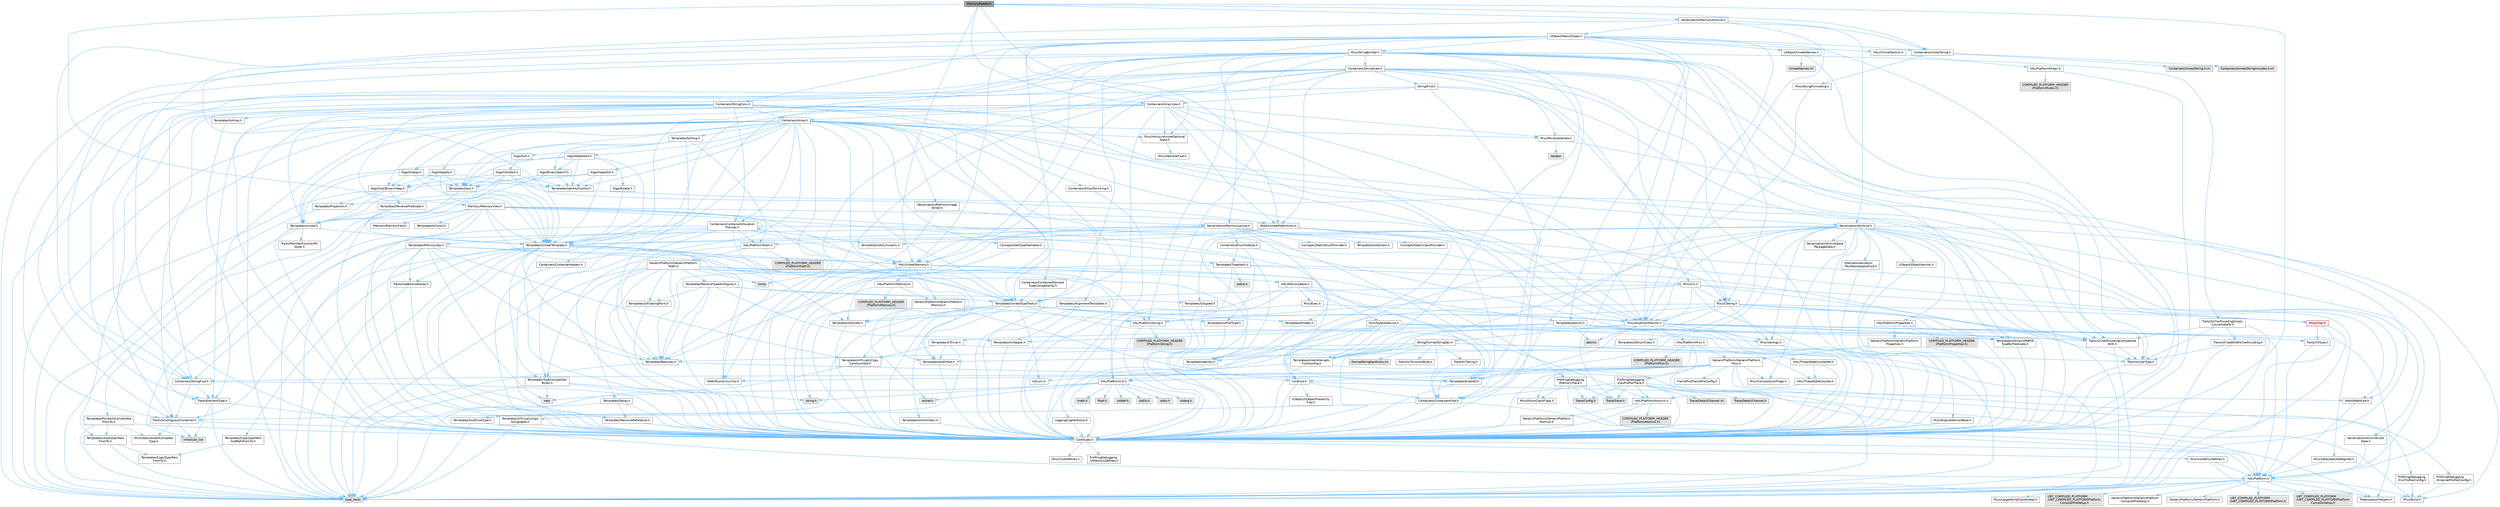 digraph "MemoryReader.h"
{
 // INTERACTIVE_SVG=YES
 // LATEX_PDF_SIZE
  bgcolor="transparent";
  edge [fontname=Helvetica,fontsize=10,labelfontname=Helvetica,labelfontsize=10];
  node [fontname=Helvetica,fontsize=10,shape=box,height=0.2,width=0.4];
  Node1 [id="Node000001",label="MemoryReader.h",height=0.2,width=0.4,color="gray40", fillcolor="grey60", style="filled", fontcolor="black",tooltip=" "];
  Node1 -> Node2 [id="edge1_Node000001_Node000002",color="steelblue1",style="solid",tooltip=" "];
  Node2 [id="Node000002",label="CoreTypes.h",height=0.2,width=0.4,color="grey40", fillcolor="white", style="filled",URL="$dc/dec/CoreTypes_8h.html",tooltip=" "];
  Node2 -> Node3 [id="edge2_Node000002_Node000003",color="steelblue1",style="solid",tooltip=" "];
  Node3 [id="Node000003",label="HAL/Platform.h",height=0.2,width=0.4,color="grey40", fillcolor="white", style="filled",URL="$d9/dd0/Platform_8h.html",tooltip=" "];
  Node3 -> Node4 [id="edge3_Node000003_Node000004",color="steelblue1",style="solid",tooltip=" "];
  Node4 [id="Node000004",label="Misc/Build.h",height=0.2,width=0.4,color="grey40", fillcolor="white", style="filled",URL="$d3/dbb/Build_8h.html",tooltip=" "];
  Node3 -> Node5 [id="edge4_Node000003_Node000005",color="steelblue1",style="solid",tooltip=" "];
  Node5 [id="Node000005",label="Misc/LargeWorldCoordinates.h",height=0.2,width=0.4,color="grey40", fillcolor="white", style="filled",URL="$d2/dcb/LargeWorldCoordinates_8h.html",tooltip=" "];
  Node3 -> Node6 [id="edge5_Node000003_Node000006",color="steelblue1",style="solid",tooltip=" "];
  Node6 [id="Node000006",label="type_traits",height=0.2,width=0.4,color="grey60", fillcolor="#E0E0E0", style="filled",tooltip=" "];
  Node3 -> Node7 [id="edge6_Node000003_Node000007",color="steelblue1",style="solid",tooltip=" "];
  Node7 [id="Node000007",label="PreprocessorHelpers.h",height=0.2,width=0.4,color="grey40", fillcolor="white", style="filled",URL="$db/ddb/PreprocessorHelpers_8h.html",tooltip=" "];
  Node3 -> Node8 [id="edge7_Node000003_Node000008",color="steelblue1",style="solid",tooltip=" "];
  Node8 [id="Node000008",label="UBT_COMPILED_PLATFORM\l/UBT_COMPILED_PLATFORMPlatform\lCompilerPreSetup.h",height=0.2,width=0.4,color="grey60", fillcolor="#E0E0E0", style="filled",tooltip=" "];
  Node3 -> Node9 [id="edge8_Node000003_Node000009",color="steelblue1",style="solid",tooltip=" "];
  Node9 [id="Node000009",label="GenericPlatform/GenericPlatform\lCompilerPreSetup.h",height=0.2,width=0.4,color="grey40", fillcolor="white", style="filled",URL="$d9/dc8/GenericPlatformCompilerPreSetup_8h.html",tooltip=" "];
  Node3 -> Node10 [id="edge9_Node000003_Node000010",color="steelblue1",style="solid",tooltip=" "];
  Node10 [id="Node000010",label="GenericPlatform/GenericPlatform.h",height=0.2,width=0.4,color="grey40", fillcolor="white", style="filled",URL="$d6/d84/GenericPlatform_8h.html",tooltip=" "];
  Node3 -> Node11 [id="edge10_Node000003_Node000011",color="steelblue1",style="solid",tooltip=" "];
  Node11 [id="Node000011",label="UBT_COMPILED_PLATFORM\l/UBT_COMPILED_PLATFORMPlatform.h",height=0.2,width=0.4,color="grey60", fillcolor="#E0E0E0", style="filled",tooltip=" "];
  Node3 -> Node12 [id="edge11_Node000003_Node000012",color="steelblue1",style="solid",tooltip=" "];
  Node12 [id="Node000012",label="UBT_COMPILED_PLATFORM\l/UBT_COMPILED_PLATFORMPlatform\lCompilerSetup.h",height=0.2,width=0.4,color="grey60", fillcolor="#E0E0E0", style="filled",tooltip=" "];
  Node2 -> Node13 [id="edge12_Node000002_Node000013",color="steelblue1",style="solid",tooltip=" "];
  Node13 [id="Node000013",label="ProfilingDebugging\l/UMemoryDefines.h",height=0.2,width=0.4,color="grey40", fillcolor="white", style="filled",URL="$d2/da2/UMemoryDefines_8h.html",tooltip=" "];
  Node2 -> Node14 [id="edge13_Node000002_Node000014",color="steelblue1",style="solid",tooltip=" "];
  Node14 [id="Node000014",label="Misc/CoreMiscDefines.h",height=0.2,width=0.4,color="grey40", fillcolor="white", style="filled",URL="$da/d38/CoreMiscDefines_8h.html",tooltip=" "];
  Node14 -> Node3 [id="edge14_Node000014_Node000003",color="steelblue1",style="solid",tooltip=" "];
  Node14 -> Node7 [id="edge15_Node000014_Node000007",color="steelblue1",style="solid",tooltip=" "];
  Node2 -> Node15 [id="edge16_Node000002_Node000015",color="steelblue1",style="solid",tooltip=" "];
  Node15 [id="Node000015",label="Misc/CoreDefines.h",height=0.2,width=0.4,color="grey40", fillcolor="white", style="filled",URL="$d3/dd2/CoreDefines_8h.html",tooltip=" "];
  Node1 -> Node16 [id="edge17_Node000001_Node000016",color="steelblue1",style="solid",tooltip=" "];
  Node16 [id="Node000016",label="HAL/UnrealMemory.h",height=0.2,width=0.4,color="grey40", fillcolor="white", style="filled",URL="$d9/d96/UnrealMemory_8h.html",tooltip=" "];
  Node16 -> Node2 [id="edge18_Node000016_Node000002",color="steelblue1",style="solid",tooltip=" "];
  Node16 -> Node17 [id="edge19_Node000016_Node000017",color="steelblue1",style="solid",tooltip=" "];
  Node17 [id="Node000017",label="GenericPlatform/GenericPlatform\lMemory.h",height=0.2,width=0.4,color="grey40", fillcolor="white", style="filled",URL="$dd/d22/GenericPlatformMemory_8h.html",tooltip=" "];
  Node17 -> Node18 [id="edge20_Node000017_Node000018",color="steelblue1",style="solid",tooltip=" "];
  Node18 [id="Node000018",label="CoreFwd.h",height=0.2,width=0.4,color="grey40", fillcolor="white", style="filled",URL="$d1/d1e/CoreFwd_8h.html",tooltip=" "];
  Node18 -> Node2 [id="edge21_Node000018_Node000002",color="steelblue1",style="solid",tooltip=" "];
  Node18 -> Node19 [id="edge22_Node000018_Node000019",color="steelblue1",style="solid",tooltip=" "];
  Node19 [id="Node000019",label="Containers/ContainersFwd.h",height=0.2,width=0.4,color="grey40", fillcolor="white", style="filled",URL="$d4/d0a/ContainersFwd_8h.html",tooltip=" "];
  Node19 -> Node3 [id="edge23_Node000019_Node000003",color="steelblue1",style="solid",tooltip=" "];
  Node19 -> Node2 [id="edge24_Node000019_Node000002",color="steelblue1",style="solid",tooltip=" "];
  Node19 -> Node20 [id="edge25_Node000019_Node000020",color="steelblue1",style="solid",tooltip=" "];
  Node20 [id="Node000020",label="Traits/IsContiguousContainer.h",height=0.2,width=0.4,color="grey40", fillcolor="white", style="filled",URL="$d5/d3c/IsContiguousContainer_8h.html",tooltip=" "];
  Node20 -> Node2 [id="edge26_Node000020_Node000002",color="steelblue1",style="solid",tooltip=" "];
  Node20 -> Node21 [id="edge27_Node000020_Node000021",color="steelblue1",style="solid",tooltip=" "];
  Node21 [id="Node000021",label="Misc/StaticAssertComplete\lType.h",height=0.2,width=0.4,color="grey40", fillcolor="white", style="filled",URL="$d5/d4e/StaticAssertCompleteType_8h.html",tooltip=" "];
  Node20 -> Node22 [id="edge28_Node000020_Node000022",color="steelblue1",style="solid",tooltip=" "];
  Node22 [id="Node000022",label="initializer_list",height=0.2,width=0.4,color="grey60", fillcolor="#E0E0E0", style="filled",tooltip=" "];
  Node18 -> Node23 [id="edge29_Node000018_Node000023",color="steelblue1",style="solid",tooltip=" "];
  Node23 [id="Node000023",label="Math/MathFwd.h",height=0.2,width=0.4,color="grey40", fillcolor="white", style="filled",URL="$d2/d10/MathFwd_8h.html",tooltip=" "];
  Node23 -> Node3 [id="edge30_Node000023_Node000003",color="steelblue1",style="solid",tooltip=" "];
  Node18 -> Node24 [id="edge31_Node000018_Node000024",color="steelblue1",style="solid",tooltip=" "];
  Node24 [id="Node000024",label="UObject/UObjectHierarchy\lFwd.h",height=0.2,width=0.4,color="grey40", fillcolor="white", style="filled",URL="$d3/d13/UObjectHierarchyFwd_8h.html",tooltip=" "];
  Node17 -> Node2 [id="edge32_Node000017_Node000002",color="steelblue1",style="solid",tooltip=" "];
  Node17 -> Node25 [id="edge33_Node000017_Node000025",color="steelblue1",style="solid",tooltip=" "];
  Node25 [id="Node000025",label="HAL/PlatformString.h",height=0.2,width=0.4,color="grey40", fillcolor="white", style="filled",URL="$db/db5/PlatformString_8h.html",tooltip=" "];
  Node25 -> Node2 [id="edge34_Node000025_Node000002",color="steelblue1",style="solid",tooltip=" "];
  Node25 -> Node26 [id="edge35_Node000025_Node000026",color="steelblue1",style="solid",tooltip=" "];
  Node26 [id="Node000026",label="COMPILED_PLATFORM_HEADER\l(PlatformString.h)",height=0.2,width=0.4,color="grey60", fillcolor="#E0E0E0", style="filled",tooltip=" "];
  Node17 -> Node27 [id="edge36_Node000017_Node000027",color="steelblue1",style="solid",tooltip=" "];
  Node27 [id="Node000027",label="string.h",height=0.2,width=0.4,color="grey60", fillcolor="#E0E0E0", style="filled",tooltip=" "];
  Node17 -> Node28 [id="edge37_Node000017_Node000028",color="steelblue1",style="solid",tooltip=" "];
  Node28 [id="Node000028",label="wchar.h",height=0.2,width=0.4,color="grey60", fillcolor="#E0E0E0", style="filled",tooltip=" "];
  Node16 -> Node29 [id="edge38_Node000016_Node000029",color="steelblue1",style="solid",tooltip=" "];
  Node29 [id="Node000029",label="HAL/MemoryBase.h",height=0.2,width=0.4,color="grey40", fillcolor="white", style="filled",URL="$d6/d9f/MemoryBase_8h.html",tooltip=" "];
  Node29 -> Node2 [id="edge39_Node000029_Node000002",color="steelblue1",style="solid",tooltip=" "];
  Node29 -> Node30 [id="edge40_Node000029_Node000030",color="steelblue1",style="solid",tooltip=" "];
  Node30 [id="Node000030",label="HAL/PlatformAtomics.h",height=0.2,width=0.4,color="grey40", fillcolor="white", style="filled",URL="$d3/d36/PlatformAtomics_8h.html",tooltip=" "];
  Node30 -> Node2 [id="edge41_Node000030_Node000002",color="steelblue1",style="solid",tooltip=" "];
  Node30 -> Node31 [id="edge42_Node000030_Node000031",color="steelblue1",style="solid",tooltip=" "];
  Node31 [id="Node000031",label="GenericPlatform/GenericPlatform\lAtomics.h",height=0.2,width=0.4,color="grey40", fillcolor="white", style="filled",URL="$da/d72/GenericPlatformAtomics_8h.html",tooltip=" "];
  Node31 -> Node2 [id="edge43_Node000031_Node000002",color="steelblue1",style="solid",tooltip=" "];
  Node30 -> Node32 [id="edge44_Node000030_Node000032",color="steelblue1",style="solid",tooltip=" "];
  Node32 [id="Node000032",label="COMPILED_PLATFORM_HEADER\l(PlatformAtomics.h)",height=0.2,width=0.4,color="grey60", fillcolor="#E0E0E0", style="filled",tooltip=" "];
  Node29 -> Node33 [id="edge45_Node000029_Node000033",color="steelblue1",style="solid",tooltip=" "];
  Node33 [id="Node000033",label="HAL/PlatformCrt.h",height=0.2,width=0.4,color="grey40", fillcolor="white", style="filled",URL="$d8/d75/PlatformCrt_8h.html",tooltip=" "];
  Node33 -> Node34 [id="edge46_Node000033_Node000034",color="steelblue1",style="solid",tooltip=" "];
  Node34 [id="Node000034",label="new",height=0.2,width=0.4,color="grey60", fillcolor="#E0E0E0", style="filled",tooltip=" "];
  Node33 -> Node28 [id="edge47_Node000033_Node000028",color="steelblue1",style="solid",tooltip=" "];
  Node33 -> Node35 [id="edge48_Node000033_Node000035",color="steelblue1",style="solid",tooltip=" "];
  Node35 [id="Node000035",label="stddef.h",height=0.2,width=0.4,color="grey60", fillcolor="#E0E0E0", style="filled",tooltip=" "];
  Node33 -> Node36 [id="edge49_Node000033_Node000036",color="steelblue1",style="solid",tooltip=" "];
  Node36 [id="Node000036",label="stdlib.h",height=0.2,width=0.4,color="grey60", fillcolor="#E0E0E0", style="filled",tooltip=" "];
  Node33 -> Node37 [id="edge50_Node000033_Node000037",color="steelblue1",style="solid",tooltip=" "];
  Node37 [id="Node000037",label="stdio.h",height=0.2,width=0.4,color="grey60", fillcolor="#E0E0E0", style="filled",tooltip=" "];
  Node33 -> Node38 [id="edge51_Node000033_Node000038",color="steelblue1",style="solid",tooltip=" "];
  Node38 [id="Node000038",label="stdarg.h",height=0.2,width=0.4,color="grey60", fillcolor="#E0E0E0", style="filled",tooltip=" "];
  Node33 -> Node39 [id="edge52_Node000033_Node000039",color="steelblue1",style="solid",tooltip=" "];
  Node39 [id="Node000039",label="math.h",height=0.2,width=0.4,color="grey60", fillcolor="#E0E0E0", style="filled",tooltip=" "];
  Node33 -> Node40 [id="edge53_Node000033_Node000040",color="steelblue1",style="solid",tooltip=" "];
  Node40 [id="Node000040",label="float.h",height=0.2,width=0.4,color="grey60", fillcolor="#E0E0E0", style="filled",tooltip=" "];
  Node33 -> Node27 [id="edge54_Node000033_Node000027",color="steelblue1",style="solid",tooltip=" "];
  Node29 -> Node41 [id="edge55_Node000029_Node000041",color="steelblue1",style="solid",tooltip=" "];
  Node41 [id="Node000041",label="Misc/Exec.h",height=0.2,width=0.4,color="grey40", fillcolor="white", style="filled",URL="$de/ddb/Exec_8h.html",tooltip=" "];
  Node41 -> Node2 [id="edge56_Node000041_Node000002",color="steelblue1",style="solid",tooltip=" "];
  Node41 -> Node42 [id="edge57_Node000041_Node000042",color="steelblue1",style="solid",tooltip=" "];
  Node42 [id="Node000042",label="Misc/AssertionMacros.h",height=0.2,width=0.4,color="grey40", fillcolor="white", style="filled",URL="$d0/dfa/AssertionMacros_8h.html",tooltip=" "];
  Node42 -> Node2 [id="edge58_Node000042_Node000002",color="steelblue1",style="solid",tooltip=" "];
  Node42 -> Node3 [id="edge59_Node000042_Node000003",color="steelblue1",style="solid",tooltip=" "];
  Node42 -> Node43 [id="edge60_Node000042_Node000043",color="steelblue1",style="solid",tooltip=" "];
  Node43 [id="Node000043",label="HAL/PlatformMisc.h",height=0.2,width=0.4,color="grey40", fillcolor="white", style="filled",URL="$d0/df5/PlatformMisc_8h.html",tooltip=" "];
  Node43 -> Node2 [id="edge61_Node000043_Node000002",color="steelblue1",style="solid",tooltip=" "];
  Node43 -> Node44 [id="edge62_Node000043_Node000044",color="steelblue1",style="solid",tooltip=" "];
  Node44 [id="Node000044",label="GenericPlatform/GenericPlatform\lMisc.h",height=0.2,width=0.4,color="grey40", fillcolor="white", style="filled",URL="$db/d9a/GenericPlatformMisc_8h.html",tooltip=" "];
  Node44 -> Node45 [id="edge63_Node000044_Node000045",color="steelblue1",style="solid",tooltip=" "];
  Node45 [id="Node000045",label="Containers/StringFwd.h",height=0.2,width=0.4,color="grey40", fillcolor="white", style="filled",URL="$df/d37/StringFwd_8h.html",tooltip=" "];
  Node45 -> Node2 [id="edge64_Node000045_Node000002",color="steelblue1",style="solid",tooltip=" "];
  Node45 -> Node46 [id="edge65_Node000045_Node000046",color="steelblue1",style="solid",tooltip=" "];
  Node46 [id="Node000046",label="Traits/ElementType.h",height=0.2,width=0.4,color="grey40", fillcolor="white", style="filled",URL="$d5/d4f/ElementType_8h.html",tooltip=" "];
  Node46 -> Node3 [id="edge66_Node000046_Node000003",color="steelblue1",style="solid",tooltip=" "];
  Node46 -> Node22 [id="edge67_Node000046_Node000022",color="steelblue1",style="solid",tooltip=" "];
  Node46 -> Node6 [id="edge68_Node000046_Node000006",color="steelblue1",style="solid",tooltip=" "];
  Node45 -> Node20 [id="edge69_Node000045_Node000020",color="steelblue1",style="solid",tooltip=" "];
  Node44 -> Node18 [id="edge70_Node000044_Node000018",color="steelblue1",style="solid",tooltip=" "];
  Node44 -> Node2 [id="edge71_Node000044_Node000002",color="steelblue1",style="solid",tooltip=" "];
  Node44 -> Node47 [id="edge72_Node000044_Node000047",color="steelblue1",style="solid",tooltip=" "];
  Node47 [id="Node000047",label="FramePro/FrameProConfig.h",height=0.2,width=0.4,color="grey40", fillcolor="white", style="filled",URL="$d7/d90/FrameProConfig_8h.html",tooltip=" "];
  Node44 -> Node33 [id="edge73_Node000044_Node000033",color="steelblue1",style="solid",tooltip=" "];
  Node44 -> Node48 [id="edge74_Node000044_Node000048",color="steelblue1",style="solid",tooltip=" "];
  Node48 [id="Node000048",label="Math/NumericLimits.h",height=0.2,width=0.4,color="grey40", fillcolor="white", style="filled",URL="$df/d1b/NumericLimits_8h.html",tooltip=" "];
  Node48 -> Node2 [id="edge75_Node000048_Node000002",color="steelblue1",style="solid",tooltip=" "];
  Node44 -> Node49 [id="edge76_Node000044_Node000049",color="steelblue1",style="solid",tooltip=" "];
  Node49 [id="Node000049",label="Misc/CompressionFlags.h",height=0.2,width=0.4,color="grey40", fillcolor="white", style="filled",URL="$d9/d76/CompressionFlags_8h.html",tooltip=" "];
  Node44 -> Node50 [id="edge77_Node000044_Node000050",color="steelblue1",style="solid",tooltip=" "];
  Node50 [id="Node000050",label="Misc/EnumClassFlags.h",height=0.2,width=0.4,color="grey40", fillcolor="white", style="filled",URL="$d8/de7/EnumClassFlags_8h.html",tooltip=" "];
  Node44 -> Node51 [id="edge78_Node000044_Node000051",color="steelblue1",style="solid",tooltip=" "];
  Node51 [id="Node000051",label="ProfilingDebugging\l/CsvProfilerConfig.h",height=0.2,width=0.4,color="grey40", fillcolor="white", style="filled",URL="$d3/d88/CsvProfilerConfig_8h.html",tooltip=" "];
  Node51 -> Node4 [id="edge79_Node000051_Node000004",color="steelblue1",style="solid",tooltip=" "];
  Node44 -> Node52 [id="edge80_Node000044_Node000052",color="steelblue1",style="solid",tooltip=" "];
  Node52 [id="Node000052",label="ProfilingDebugging\l/ExternalProfilerConfig.h",height=0.2,width=0.4,color="grey40", fillcolor="white", style="filled",URL="$d3/dbb/ExternalProfilerConfig_8h.html",tooltip=" "];
  Node52 -> Node4 [id="edge81_Node000052_Node000004",color="steelblue1",style="solid",tooltip=" "];
  Node43 -> Node53 [id="edge82_Node000043_Node000053",color="steelblue1",style="solid",tooltip=" "];
  Node53 [id="Node000053",label="COMPILED_PLATFORM_HEADER\l(PlatformMisc.h)",height=0.2,width=0.4,color="grey60", fillcolor="#E0E0E0", style="filled",tooltip=" "];
  Node43 -> Node54 [id="edge83_Node000043_Node000054",color="steelblue1",style="solid",tooltip=" "];
  Node54 [id="Node000054",label="ProfilingDebugging\l/CpuProfilerTrace.h",height=0.2,width=0.4,color="grey40", fillcolor="white", style="filled",URL="$da/dcb/CpuProfilerTrace_8h.html",tooltip=" "];
  Node54 -> Node2 [id="edge84_Node000054_Node000002",color="steelblue1",style="solid",tooltip=" "];
  Node54 -> Node19 [id="edge85_Node000054_Node000019",color="steelblue1",style="solid",tooltip=" "];
  Node54 -> Node30 [id="edge86_Node000054_Node000030",color="steelblue1",style="solid",tooltip=" "];
  Node54 -> Node7 [id="edge87_Node000054_Node000007",color="steelblue1",style="solid",tooltip=" "];
  Node54 -> Node4 [id="edge88_Node000054_Node000004",color="steelblue1",style="solid",tooltip=" "];
  Node54 -> Node55 [id="edge89_Node000054_Node000055",color="steelblue1",style="solid",tooltip=" "];
  Node55 [id="Node000055",label="Trace/Config.h",height=0.2,width=0.4,color="grey60", fillcolor="#E0E0E0", style="filled",tooltip=" "];
  Node54 -> Node56 [id="edge90_Node000054_Node000056",color="steelblue1",style="solid",tooltip=" "];
  Node56 [id="Node000056",label="Trace/Detail/Channel.h",height=0.2,width=0.4,color="grey60", fillcolor="#E0E0E0", style="filled",tooltip=" "];
  Node54 -> Node57 [id="edge91_Node000054_Node000057",color="steelblue1",style="solid",tooltip=" "];
  Node57 [id="Node000057",label="Trace/Detail/Channel.inl",height=0.2,width=0.4,color="grey60", fillcolor="#E0E0E0", style="filled",tooltip=" "];
  Node54 -> Node58 [id="edge92_Node000054_Node000058",color="steelblue1",style="solid",tooltip=" "];
  Node58 [id="Node000058",label="Trace/Trace.h",height=0.2,width=0.4,color="grey60", fillcolor="#E0E0E0", style="filled",tooltip=" "];
  Node42 -> Node7 [id="edge93_Node000042_Node000007",color="steelblue1",style="solid",tooltip=" "];
  Node42 -> Node59 [id="edge94_Node000042_Node000059",color="steelblue1",style="solid",tooltip=" "];
  Node59 [id="Node000059",label="Templates/EnableIf.h",height=0.2,width=0.4,color="grey40", fillcolor="white", style="filled",URL="$d7/d60/EnableIf_8h.html",tooltip=" "];
  Node59 -> Node2 [id="edge95_Node000059_Node000002",color="steelblue1",style="solid",tooltip=" "];
  Node42 -> Node60 [id="edge96_Node000042_Node000060",color="steelblue1",style="solid",tooltip=" "];
  Node60 [id="Node000060",label="Templates/IsArrayOrRefOf\lTypeByPredicate.h",height=0.2,width=0.4,color="grey40", fillcolor="white", style="filled",URL="$d6/da1/IsArrayOrRefOfTypeByPredicate_8h.html",tooltip=" "];
  Node60 -> Node2 [id="edge97_Node000060_Node000002",color="steelblue1",style="solid",tooltip=" "];
  Node42 -> Node61 [id="edge98_Node000042_Node000061",color="steelblue1",style="solid",tooltip=" "];
  Node61 [id="Node000061",label="Templates/IsValidVariadic\lFunctionArg.h",height=0.2,width=0.4,color="grey40", fillcolor="white", style="filled",URL="$d0/dc8/IsValidVariadicFunctionArg_8h.html",tooltip=" "];
  Node61 -> Node2 [id="edge99_Node000061_Node000002",color="steelblue1",style="solid",tooltip=" "];
  Node61 -> Node62 [id="edge100_Node000061_Node000062",color="steelblue1",style="solid",tooltip=" "];
  Node62 [id="Node000062",label="IsEnum.h",height=0.2,width=0.4,color="grey40", fillcolor="white", style="filled",URL="$d4/de5/IsEnum_8h.html",tooltip=" "];
  Node61 -> Node6 [id="edge101_Node000061_Node000006",color="steelblue1",style="solid",tooltip=" "];
  Node42 -> Node63 [id="edge102_Node000042_Node000063",color="steelblue1",style="solid",tooltip=" "];
  Node63 [id="Node000063",label="Traits/IsCharEncodingCompatible\lWith.h",height=0.2,width=0.4,color="grey40", fillcolor="white", style="filled",URL="$df/dd1/IsCharEncodingCompatibleWith_8h.html",tooltip=" "];
  Node63 -> Node6 [id="edge103_Node000063_Node000006",color="steelblue1",style="solid",tooltip=" "];
  Node63 -> Node64 [id="edge104_Node000063_Node000064",color="steelblue1",style="solid",tooltip=" "];
  Node64 [id="Node000064",label="Traits/IsCharType.h",height=0.2,width=0.4,color="grey40", fillcolor="white", style="filled",URL="$db/d51/IsCharType_8h.html",tooltip=" "];
  Node64 -> Node2 [id="edge105_Node000064_Node000002",color="steelblue1",style="solid",tooltip=" "];
  Node42 -> Node65 [id="edge106_Node000042_Node000065",color="steelblue1",style="solid",tooltip=" "];
  Node65 [id="Node000065",label="Misc/VarArgs.h",height=0.2,width=0.4,color="grey40", fillcolor="white", style="filled",URL="$d5/d6f/VarArgs_8h.html",tooltip=" "];
  Node65 -> Node2 [id="edge107_Node000065_Node000002",color="steelblue1",style="solid",tooltip=" "];
  Node42 -> Node66 [id="edge108_Node000042_Node000066",color="steelblue1",style="solid",tooltip=" "];
  Node66 [id="Node000066",label="String/FormatStringSan.h",height=0.2,width=0.4,color="grey40", fillcolor="white", style="filled",URL="$d3/d8b/FormatStringSan_8h.html",tooltip=" "];
  Node66 -> Node6 [id="edge109_Node000066_Node000006",color="steelblue1",style="solid",tooltip=" "];
  Node66 -> Node2 [id="edge110_Node000066_Node000002",color="steelblue1",style="solid",tooltip=" "];
  Node66 -> Node67 [id="edge111_Node000066_Node000067",color="steelblue1",style="solid",tooltip=" "];
  Node67 [id="Node000067",label="Templates/Requires.h",height=0.2,width=0.4,color="grey40", fillcolor="white", style="filled",URL="$dc/d96/Requires_8h.html",tooltip=" "];
  Node67 -> Node59 [id="edge112_Node000067_Node000059",color="steelblue1",style="solid",tooltip=" "];
  Node67 -> Node6 [id="edge113_Node000067_Node000006",color="steelblue1",style="solid",tooltip=" "];
  Node66 -> Node68 [id="edge114_Node000066_Node000068",color="steelblue1",style="solid",tooltip=" "];
  Node68 [id="Node000068",label="Templates/Identity.h",height=0.2,width=0.4,color="grey40", fillcolor="white", style="filled",URL="$d0/dd5/Identity_8h.html",tooltip=" "];
  Node66 -> Node61 [id="edge115_Node000066_Node000061",color="steelblue1",style="solid",tooltip=" "];
  Node66 -> Node64 [id="edge116_Node000066_Node000064",color="steelblue1",style="solid",tooltip=" "];
  Node66 -> Node69 [id="edge117_Node000066_Node000069",color="steelblue1",style="solid",tooltip=" "];
  Node69 [id="Node000069",label="Traits/IsTEnumAsByte.h",height=0.2,width=0.4,color="grey40", fillcolor="white", style="filled",URL="$d1/de6/IsTEnumAsByte_8h.html",tooltip=" "];
  Node66 -> Node70 [id="edge118_Node000066_Node000070",color="steelblue1",style="solid",tooltip=" "];
  Node70 [id="Node000070",label="Traits/IsTString.h",height=0.2,width=0.4,color="grey40", fillcolor="white", style="filled",URL="$d0/df8/IsTString_8h.html",tooltip=" "];
  Node70 -> Node19 [id="edge119_Node000070_Node000019",color="steelblue1",style="solid",tooltip=" "];
  Node66 -> Node19 [id="edge120_Node000066_Node000019",color="steelblue1",style="solid",tooltip=" "];
  Node66 -> Node71 [id="edge121_Node000066_Node000071",color="steelblue1",style="solid",tooltip=" "];
  Node71 [id="Node000071",label="FormatStringSanErrors.inl",height=0.2,width=0.4,color="grey60", fillcolor="#E0E0E0", style="filled",tooltip=" "];
  Node42 -> Node72 [id="edge122_Node000042_Node000072",color="steelblue1",style="solid",tooltip=" "];
  Node72 [id="Node000072",label="atomic",height=0.2,width=0.4,color="grey60", fillcolor="#E0E0E0", style="filled",tooltip=" "];
  Node29 -> Node73 [id="edge123_Node000029_Node000073",color="steelblue1",style="solid",tooltip=" "];
  Node73 [id="Node000073",label="Misc/OutputDevice.h",height=0.2,width=0.4,color="grey40", fillcolor="white", style="filled",URL="$d7/d32/OutputDevice_8h.html",tooltip=" "];
  Node73 -> Node18 [id="edge124_Node000073_Node000018",color="steelblue1",style="solid",tooltip=" "];
  Node73 -> Node2 [id="edge125_Node000073_Node000002",color="steelblue1",style="solid",tooltip=" "];
  Node73 -> Node74 [id="edge126_Node000073_Node000074",color="steelblue1",style="solid",tooltip=" "];
  Node74 [id="Node000074",label="Logging/LogVerbosity.h",height=0.2,width=0.4,color="grey40", fillcolor="white", style="filled",URL="$d2/d8f/LogVerbosity_8h.html",tooltip=" "];
  Node74 -> Node2 [id="edge127_Node000074_Node000002",color="steelblue1",style="solid",tooltip=" "];
  Node73 -> Node65 [id="edge128_Node000073_Node000065",color="steelblue1",style="solid",tooltip=" "];
  Node73 -> Node60 [id="edge129_Node000073_Node000060",color="steelblue1",style="solid",tooltip=" "];
  Node73 -> Node61 [id="edge130_Node000073_Node000061",color="steelblue1",style="solid",tooltip=" "];
  Node73 -> Node63 [id="edge131_Node000073_Node000063",color="steelblue1",style="solid",tooltip=" "];
  Node29 -> Node75 [id="edge132_Node000029_Node000075",color="steelblue1",style="solid",tooltip=" "];
  Node75 [id="Node000075",label="Templates/Atomic.h",height=0.2,width=0.4,color="grey40", fillcolor="white", style="filled",URL="$d3/d91/Atomic_8h.html",tooltip=" "];
  Node75 -> Node76 [id="edge133_Node000075_Node000076",color="steelblue1",style="solid",tooltip=" "];
  Node76 [id="Node000076",label="HAL/ThreadSafeCounter.h",height=0.2,width=0.4,color="grey40", fillcolor="white", style="filled",URL="$dc/dc9/ThreadSafeCounter_8h.html",tooltip=" "];
  Node76 -> Node2 [id="edge134_Node000076_Node000002",color="steelblue1",style="solid",tooltip=" "];
  Node76 -> Node30 [id="edge135_Node000076_Node000030",color="steelblue1",style="solid",tooltip=" "];
  Node75 -> Node77 [id="edge136_Node000075_Node000077",color="steelblue1",style="solid",tooltip=" "];
  Node77 [id="Node000077",label="HAL/ThreadSafeCounter64.h",height=0.2,width=0.4,color="grey40", fillcolor="white", style="filled",URL="$d0/d12/ThreadSafeCounter64_8h.html",tooltip=" "];
  Node77 -> Node2 [id="edge137_Node000077_Node000002",color="steelblue1",style="solid",tooltip=" "];
  Node77 -> Node76 [id="edge138_Node000077_Node000076",color="steelblue1",style="solid",tooltip=" "];
  Node75 -> Node78 [id="edge139_Node000075_Node000078",color="steelblue1",style="solid",tooltip=" "];
  Node78 [id="Node000078",label="Templates/IsIntegral.h",height=0.2,width=0.4,color="grey40", fillcolor="white", style="filled",URL="$da/d64/IsIntegral_8h.html",tooltip=" "];
  Node78 -> Node2 [id="edge140_Node000078_Node000002",color="steelblue1",style="solid",tooltip=" "];
  Node75 -> Node79 [id="edge141_Node000075_Node000079",color="steelblue1",style="solid",tooltip=" "];
  Node79 [id="Node000079",label="Templates/IsTrivial.h",height=0.2,width=0.4,color="grey40", fillcolor="white", style="filled",URL="$da/d4c/IsTrivial_8h.html",tooltip=" "];
  Node79 -> Node80 [id="edge142_Node000079_Node000080",color="steelblue1",style="solid",tooltip=" "];
  Node80 [id="Node000080",label="Templates/AndOrNot.h",height=0.2,width=0.4,color="grey40", fillcolor="white", style="filled",URL="$db/d0a/AndOrNot_8h.html",tooltip=" "];
  Node80 -> Node2 [id="edge143_Node000080_Node000002",color="steelblue1",style="solid",tooltip=" "];
  Node79 -> Node81 [id="edge144_Node000079_Node000081",color="steelblue1",style="solid",tooltip=" "];
  Node81 [id="Node000081",label="Templates/IsTriviallyCopy\lConstructible.h",height=0.2,width=0.4,color="grey40", fillcolor="white", style="filled",URL="$d3/d78/IsTriviallyCopyConstructible_8h.html",tooltip=" "];
  Node81 -> Node2 [id="edge145_Node000081_Node000002",color="steelblue1",style="solid",tooltip=" "];
  Node81 -> Node6 [id="edge146_Node000081_Node000006",color="steelblue1",style="solid",tooltip=" "];
  Node79 -> Node82 [id="edge147_Node000079_Node000082",color="steelblue1",style="solid",tooltip=" "];
  Node82 [id="Node000082",label="Templates/IsTriviallyCopy\lAssignable.h",height=0.2,width=0.4,color="grey40", fillcolor="white", style="filled",URL="$d2/df2/IsTriviallyCopyAssignable_8h.html",tooltip=" "];
  Node82 -> Node2 [id="edge148_Node000082_Node000002",color="steelblue1",style="solid",tooltip=" "];
  Node82 -> Node6 [id="edge149_Node000082_Node000006",color="steelblue1",style="solid",tooltip=" "];
  Node79 -> Node6 [id="edge150_Node000079_Node000006",color="steelblue1",style="solid",tooltip=" "];
  Node75 -> Node83 [id="edge151_Node000075_Node000083",color="steelblue1",style="solid",tooltip=" "];
  Node83 [id="Node000083",label="Traits/IntType.h",height=0.2,width=0.4,color="grey40", fillcolor="white", style="filled",URL="$d7/deb/IntType_8h.html",tooltip=" "];
  Node83 -> Node3 [id="edge152_Node000083_Node000003",color="steelblue1",style="solid",tooltip=" "];
  Node75 -> Node72 [id="edge153_Node000075_Node000072",color="steelblue1",style="solid",tooltip=" "];
  Node16 -> Node84 [id="edge154_Node000016_Node000084",color="steelblue1",style="solid",tooltip=" "];
  Node84 [id="Node000084",label="HAL/PlatformMemory.h",height=0.2,width=0.4,color="grey40", fillcolor="white", style="filled",URL="$de/d68/PlatformMemory_8h.html",tooltip=" "];
  Node84 -> Node2 [id="edge155_Node000084_Node000002",color="steelblue1",style="solid",tooltip=" "];
  Node84 -> Node17 [id="edge156_Node000084_Node000017",color="steelblue1",style="solid",tooltip=" "];
  Node84 -> Node85 [id="edge157_Node000084_Node000085",color="steelblue1",style="solid",tooltip=" "];
  Node85 [id="Node000085",label="COMPILED_PLATFORM_HEADER\l(PlatformMemory.h)",height=0.2,width=0.4,color="grey60", fillcolor="#E0E0E0", style="filled",tooltip=" "];
  Node16 -> Node86 [id="edge158_Node000016_Node000086",color="steelblue1",style="solid",tooltip=" "];
  Node86 [id="Node000086",label="ProfilingDebugging\l/MemoryTrace.h",height=0.2,width=0.4,color="grey40", fillcolor="white", style="filled",URL="$da/dd7/MemoryTrace_8h.html",tooltip=" "];
  Node86 -> Node3 [id="edge159_Node000086_Node000003",color="steelblue1",style="solid",tooltip=" "];
  Node86 -> Node50 [id="edge160_Node000086_Node000050",color="steelblue1",style="solid",tooltip=" "];
  Node86 -> Node55 [id="edge161_Node000086_Node000055",color="steelblue1",style="solid",tooltip=" "];
  Node86 -> Node58 [id="edge162_Node000086_Node000058",color="steelblue1",style="solid",tooltip=" "];
  Node16 -> Node87 [id="edge163_Node000016_Node000087",color="steelblue1",style="solid",tooltip=" "];
  Node87 [id="Node000087",label="Templates/IsPointer.h",height=0.2,width=0.4,color="grey40", fillcolor="white", style="filled",URL="$d7/d05/IsPointer_8h.html",tooltip=" "];
  Node87 -> Node2 [id="edge164_Node000087_Node000002",color="steelblue1",style="solid",tooltip=" "];
  Node1 -> Node88 [id="edge165_Node000001_Node000088",color="steelblue1",style="solid",tooltip=" "];
  Node88 [id="Node000088",label="Math/UnrealMathUtility.h",height=0.2,width=0.4,color="grey40", fillcolor="white", style="filled",URL="$db/db8/UnrealMathUtility_8h.html",tooltip=" "];
  Node88 -> Node2 [id="edge166_Node000088_Node000002",color="steelblue1",style="solid",tooltip=" "];
  Node88 -> Node42 [id="edge167_Node000088_Node000042",color="steelblue1",style="solid",tooltip=" "];
  Node88 -> Node89 [id="edge168_Node000088_Node000089",color="steelblue1",style="solid",tooltip=" "];
  Node89 [id="Node000089",label="HAL/PlatformMath.h",height=0.2,width=0.4,color="grey40", fillcolor="white", style="filled",URL="$dc/d53/PlatformMath_8h.html",tooltip=" "];
  Node89 -> Node2 [id="edge169_Node000089_Node000002",color="steelblue1",style="solid",tooltip=" "];
  Node89 -> Node90 [id="edge170_Node000089_Node000090",color="steelblue1",style="solid",tooltip=" "];
  Node90 [id="Node000090",label="GenericPlatform/GenericPlatform\lMath.h",height=0.2,width=0.4,color="grey40", fillcolor="white", style="filled",URL="$d5/d79/GenericPlatformMath_8h.html",tooltip=" "];
  Node90 -> Node2 [id="edge171_Node000090_Node000002",color="steelblue1",style="solid",tooltip=" "];
  Node90 -> Node19 [id="edge172_Node000090_Node000019",color="steelblue1",style="solid",tooltip=" "];
  Node90 -> Node33 [id="edge173_Node000090_Node000033",color="steelblue1",style="solid",tooltip=" "];
  Node90 -> Node80 [id="edge174_Node000090_Node000080",color="steelblue1",style="solid",tooltip=" "];
  Node90 -> Node91 [id="edge175_Node000090_Node000091",color="steelblue1",style="solid",tooltip=" "];
  Node91 [id="Node000091",label="Templates/Decay.h",height=0.2,width=0.4,color="grey40", fillcolor="white", style="filled",URL="$dd/d0f/Decay_8h.html",tooltip=" "];
  Node91 -> Node2 [id="edge176_Node000091_Node000002",color="steelblue1",style="solid",tooltip=" "];
  Node91 -> Node92 [id="edge177_Node000091_Node000092",color="steelblue1",style="solid",tooltip=" "];
  Node92 [id="Node000092",label="Templates/RemoveReference.h",height=0.2,width=0.4,color="grey40", fillcolor="white", style="filled",URL="$da/dbe/RemoveReference_8h.html",tooltip=" "];
  Node92 -> Node2 [id="edge178_Node000092_Node000002",color="steelblue1",style="solid",tooltip=" "];
  Node91 -> Node6 [id="edge179_Node000091_Node000006",color="steelblue1",style="solid",tooltip=" "];
  Node90 -> Node93 [id="edge180_Node000090_Node000093",color="steelblue1",style="solid",tooltip=" "];
  Node93 [id="Node000093",label="Templates/IsFloatingPoint.h",height=0.2,width=0.4,color="grey40", fillcolor="white", style="filled",URL="$d3/d11/IsFloatingPoint_8h.html",tooltip=" "];
  Node93 -> Node2 [id="edge181_Node000093_Node000002",color="steelblue1",style="solid",tooltip=" "];
  Node90 -> Node94 [id="edge182_Node000090_Node000094",color="steelblue1",style="solid",tooltip=" "];
  Node94 [id="Node000094",label="Templates/UnrealTypeTraits.h",height=0.2,width=0.4,color="grey40", fillcolor="white", style="filled",URL="$d2/d2d/UnrealTypeTraits_8h.html",tooltip=" "];
  Node94 -> Node2 [id="edge183_Node000094_Node000002",color="steelblue1",style="solid",tooltip=" "];
  Node94 -> Node87 [id="edge184_Node000094_Node000087",color="steelblue1",style="solid",tooltip=" "];
  Node94 -> Node42 [id="edge185_Node000094_Node000042",color="steelblue1",style="solid",tooltip=" "];
  Node94 -> Node80 [id="edge186_Node000094_Node000080",color="steelblue1",style="solid",tooltip=" "];
  Node94 -> Node59 [id="edge187_Node000094_Node000059",color="steelblue1",style="solid",tooltip=" "];
  Node94 -> Node95 [id="edge188_Node000094_Node000095",color="steelblue1",style="solid",tooltip=" "];
  Node95 [id="Node000095",label="Templates/IsArithmetic.h",height=0.2,width=0.4,color="grey40", fillcolor="white", style="filled",URL="$d2/d5d/IsArithmetic_8h.html",tooltip=" "];
  Node95 -> Node2 [id="edge189_Node000095_Node000002",color="steelblue1",style="solid",tooltip=" "];
  Node94 -> Node62 [id="edge190_Node000094_Node000062",color="steelblue1",style="solid",tooltip=" "];
  Node94 -> Node96 [id="edge191_Node000094_Node000096",color="steelblue1",style="solid",tooltip=" "];
  Node96 [id="Node000096",label="Templates/Models.h",height=0.2,width=0.4,color="grey40", fillcolor="white", style="filled",URL="$d3/d0c/Models_8h.html",tooltip=" "];
  Node96 -> Node68 [id="edge192_Node000096_Node000068",color="steelblue1",style="solid",tooltip=" "];
  Node94 -> Node97 [id="edge193_Node000094_Node000097",color="steelblue1",style="solid",tooltip=" "];
  Node97 [id="Node000097",label="Templates/IsPODType.h",height=0.2,width=0.4,color="grey40", fillcolor="white", style="filled",URL="$d7/db1/IsPODType_8h.html",tooltip=" "];
  Node97 -> Node2 [id="edge194_Node000097_Node000002",color="steelblue1",style="solid",tooltip=" "];
  Node94 -> Node98 [id="edge195_Node000094_Node000098",color="steelblue1",style="solid",tooltip=" "];
  Node98 [id="Node000098",label="Templates/IsUECoreType.h",height=0.2,width=0.4,color="grey40", fillcolor="white", style="filled",URL="$d1/db8/IsUECoreType_8h.html",tooltip=" "];
  Node98 -> Node2 [id="edge196_Node000098_Node000002",color="steelblue1",style="solid",tooltip=" "];
  Node98 -> Node6 [id="edge197_Node000098_Node000006",color="steelblue1",style="solid",tooltip=" "];
  Node94 -> Node81 [id="edge198_Node000094_Node000081",color="steelblue1",style="solid",tooltip=" "];
  Node90 -> Node67 [id="edge199_Node000090_Node000067",color="steelblue1",style="solid",tooltip=" "];
  Node90 -> Node99 [id="edge200_Node000090_Node000099",color="steelblue1",style="solid",tooltip=" "];
  Node99 [id="Node000099",label="Templates/ResolveTypeAmbiguity.h",height=0.2,width=0.4,color="grey40", fillcolor="white", style="filled",URL="$df/d1f/ResolveTypeAmbiguity_8h.html",tooltip=" "];
  Node99 -> Node2 [id="edge201_Node000099_Node000002",color="steelblue1",style="solid",tooltip=" "];
  Node99 -> Node93 [id="edge202_Node000099_Node000093",color="steelblue1",style="solid",tooltip=" "];
  Node99 -> Node94 [id="edge203_Node000099_Node000094",color="steelblue1",style="solid",tooltip=" "];
  Node99 -> Node100 [id="edge204_Node000099_Node000100",color="steelblue1",style="solid",tooltip=" "];
  Node100 [id="Node000100",label="Templates/IsSigned.h",height=0.2,width=0.4,color="grey40", fillcolor="white", style="filled",URL="$d8/dd8/IsSigned_8h.html",tooltip=" "];
  Node100 -> Node2 [id="edge205_Node000100_Node000002",color="steelblue1",style="solid",tooltip=" "];
  Node99 -> Node78 [id="edge206_Node000099_Node000078",color="steelblue1",style="solid",tooltip=" "];
  Node99 -> Node67 [id="edge207_Node000099_Node000067",color="steelblue1",style="solid",tooltip=" "];
  Node90 -> Node101 [id="edge208_Node000090_Node000101",color="steelblue1",style="solid",tooltip=" "];
  Node101 [id="Node000101",label="Templates/TypeCompatible\lBytes.h",height=0.2,width=0.4,color="grey40", fillcolor="white", style="filled",URL="$df/d0a/TypeCompatibleBytes_8h.html",tooltip=" "];
  Node101 -> Node2 [id="edge209_Node000101_Node000002",color="steelblue1",style="solid",tooltip=" "];
  Node101 -> Node27 [id="edge210_Node000101_Node000027",color="steelblue1",style="solid",tooltip=" "];
  Node101 -> Node34 [id="edge211_Node000101_Node000034",color="steelblue1",style="solid",tooltip=" "];
  Node101 -> Node6 [id="edge212_Node000101_Node000006",color="steelblue1",style="solid",tooltip=" "];
  Node90 -> Node102 [id="edge213_Node000090_Node000102",color="steelblue1",style="solid",tooltip=" "];
  Node102 [id="Node000102",label="limits",height=0.2,width=0.4,color="grey60", fillcolor="#E0E0E0", style="filled",tooltip=" "];
  Node90 -> Node6 [id="edge214_Node000090_Node000006",color="steelblue1",style="solid",tooltip=" "];
  Node89 -> Node103 [id="edge215_Node000089_Node000103",color="steelblue1",style="solid",tooltip=" "];
  Node103 [id="Node000103",label="COMPILED_PLATFORM_HEADER\l(PlatformMath.h)",height=0.2,width=0.4,color="grey60", fillcolor="#E0E0E0", style="filled",tooltip=" "];
  Node88 -> Node23 [id="edge216_Node000088_Node000023",color="steelblue1",style="solid",tooltip=" "];
  Node88 -> Node68 [id="edge217_Node000088_Node000068",color="steelblue1",style="solid",tooltip=" "];
  Node88 -> Node67 [id="edge218_Node000088_Node000067",color="steelblue1",style="solid",tooltip=" "];
  Node1 -> Node104 [id="edge219_Node000001_Node000104",color="steelblue1",style="solid",tooltip=" "];
  Node104 [id="Node000104",label="Memory/MemoryView.h",height=0.2,width=0.4,color="grey40", fillcolor="white", style="filled",URL="$db/d99/MemoryView_8h.html",tooltip=" "];
  Node104 -> Node2 [id="edge220_Node000104_Node000002",color="steelblue1",style="solid",tooltip=" "];
  Node104 -> Node25 [id="edge221_Node000104_Node000025",color="steelblue1",style="solid",tooltip=" "];
  Node104 -> Node48 [id="edge222_Node000104_Node000048",color="steelblue1",style="solid",tooltip=" "];
  Node104 -> Node88 [id="edge223_Node000104_Node000088",color="steelblue1",style="solid",tooltip=" "];
  Node104 -> Node105 [id="edge224_Node000104_Node000105",color="steelblue1",style="solid",tooltip=" "];
  Node105 [id="Node000105",label="Memory/MemoryFwd.h",height=0.2,width=0.4,color="grey40", fillcolor="white", style="filled",URL="$df/d72/MemoryFwd_8h.html",tooltip=" "];
  Node104 -> Node80 [id="edge225_Node000104_Node000080",color="steelblue1",style="solid",tooltip=" "];
  Node104 -> Node59 [id="edge226_Node000104_Node000059",color="steelblue1",style="solid",tooltip=" "];
  Node104 -> Node68 [id="edge227_Node000104_Node000068",color="steelblue1",style="solid",tooltip=" "];
  Node104 -> Node106 [id="edge228_Node000104_Node000106",color="steelblue1",style="solid",tooltip=" "];
  Node106 [id="Node000106",label="Templates/IsConst.h",height=0.2,width=0.4,color="grey40", fillcolor="white", style="filled",URL="$dc/dde/IsConst_8h.html",tooltip=" "];
  Node104 -> Node107 [id="edge229_Node000104_Node000107",color="steelblue1",style="solid",tooltip=" "];
  Node107 [id="Node000107",label="Templates/PointerIsConvertible\lFromTo.h",height=0.2,width=0.4,color="grey40", fillcolor="white", style="filled",URL="$d6/d65/PointerIsConvertibleFromTo_8h.html",tooltip=" "];
  Node107 -> Node2 [id="edge230_Node000107_Node000002",color="steelblue1",style="solid",tooltip=" "];
  Node107 -> Node21 [id="edge231_Node000107_Node000021",color="steelblue1",style="solid",tooltip=" "];
  Node107 -> Node108 [id="edge232_Node000107_Node000108",color="steelblue1",style="solid",tooltip=" "];
  Node108 [id="Node000108",label="Templates/LosesQualifiers\lFromTo.h",height=0.2,width=0.4,color="grey40", fillcolor="white", style="filled",URL="$d2/db3/LosesQualifiersFromTo_8h.html",tooltip=" "];
  Node108 -> Node109 [id="edge233_Node000108_Node000109",color="steelblue1",style="solid",tooltip=" "];
  Node109 [id="Node000109",label="Templates/CopyQualifiers\lFromTo.h",height=0.2,width=0.4,color="grey40", fillcolor="white", style="filled",URL="$d5/db4/CopyQualifiersFromTo_8h.html",tooltip=" "];
  Node108 -> Node6 [id="edge234_Node000108_Node000006",color="steelblue1",style="solid",tooltip=" "];
  Node107 -> Node6 [id="edge235_Node000107_Node000006",color="steelblue1",style="solid",tooltip=" "];
  Node104 -> Node110 [id="edge236_Node000104_Node000110",color="steelblue1",style="solid",tooltip=" "];
  Node110 [id="Node000110",label="Templates/UnrealTemplate.h",height=0.2,width=0.4,color="grey40", fillcolor="white", style="filled",URL="$d4/d24/UnrealTemplate_8h.html",tooltip=" "];
  Node110 -> Node2 [id="edge237_Node000110_Node000002",color="steelblue1",style="solid",tooltip=" "];
  Node110 -> Node87 [id="edge238_Node000110_Node000087",color="steelblue1",style="solid",tooltip=" "];
  Node110 -> Node16 [id="edge239_Node000110_Node000016",color="steelblue1",style="solid",tooltip=" "];
  Node110 -> Node111 [id="edge240_Node000110_Node000111",color="steelblue1",style="solid",tooltip=" "];
  Node111 [id="Node000111",label="Templates/CopyQualifiers\lAndRefsFromTo.h",height=0.2,width=0.4,color="grey40", fillcolor="white", style="filled",URL="$d3/db3/CopyQualifiersAndRefsFromTo_8h.html",tooltip=" "];
  Node111 -> Node109 [id="edge241_Node000111_Node000109",color="steelblue1",style="solid",tooltip=" "];
  Node110 -> Node94 [id="edge242_Node000110_Node000094",color="steelblue1",style="solid",tooltip=" "];
  Node110 -> Node92 [id="edge243_Node000110_Node000092",color="steelblue1",style="solid",tooltip=" "];
  Node110 -> Node67 [id="edge244_Node000110_Node000067",color="steelblue1",style="solid",tooltip=" "];
  Node110 -> Node101 [id="edge245_Node000110_Node000101",color="steelblue1",style="solid",tooltip=" "];
  Node110 -> Node68 [id="edge246_Node000110_Node000068",color="steelblue1",style="solid",tooltip=" "];
  Node110 -> Node20 [id="edge247_Node000110_Node000020",color="steelblue1",style="solid",tooltip=" "];
  Node110 -> Node112 [id="edge248_Node000110_Node000112",color="steelblue1",style="solid",tooltip=" "];
  Node112 [id="Node000112",label="Traits/UseBitwiseSwap.h",height=0.2,width=0.4,color="grey40", fillcolor="white", style="filled",URL="$db/df3/UseBitwiseSwap_8h.html",tooltip=" "];
  Node112 -> Node2 [id="edge249_Node000112_Node000002",color="steelblue1",style="solid",tooltip=" "];
  Node112 -> Node6 [id="edge250_Node000112_Node000006",color="steelblue1",style="solid",tooltip=" "];
  Node110 -> Node6 [id="edge251_Node000110_Node000006",color="steelblue1",style="solid",tooltip=" "];
  Node104 -> Node20 [id="edge252_Node000104_Node000020",color="steelblue1",style="solid",tooltip=" "];
  Node104 -> Node22 [id="edge253_Node000104_Node000022",color="steelblue1",style="solid",tooltip=" "];
  Node1 -> Node113 [id="edge254_Node000001_Node000113",color="steelblue1",style="solid",tooltip=" "];
  Node113 [id="Node000113",label="Containers/UnrealString.h",height=0.2,width=0.4,color="grey40", fillcolor="white", style="filled",URL="$d5/dba/UnrealString_8h.html",tooltip=" "];
  Node113 -> Node114 [id="edge255_Node000113_Node000114",color="steelblue1",style="solid",tooltip=" "];
  Node114 [id="Node000114",label="Containers/UnrealStringIncludes.h.inl",height=0.2,width=0.4,color="grey60", fillcolor="#E0E0E0", style="filled",tooltip=" "];
  Node113 -> Node115 [id="edge256_Node000113_Node000115",color="steelblue1",style="solid",tooltip=" "];
  Node115 [id="Node000115",label="Containers/UnrealString.h.inl",height=0.2,width=0.4,color="grey60", fillcolor="#E0E0E0", style="filled",tooltip=" "];
  Node113 -> Node116 [id="edge257_Node000113_Node000116",color="steelblue1",style="solid",tooltip=" "];
  Node116 [id="Node000116",label="Misc/StringFormatArg.h",height=0.2,width=0.4,color="grey40", fillcolor="white", style="filled",URL="$d2/d16/StringFormatArg_8h.html",tooltip=" "];
  Node116 -> Node19 [id="edge258_Node000116_Node000019",color="steelblue1",style="solid",tooltip=" "];
  Node1 -> Node117 [id="edge259_Node000001_Node000117",color="steelblue1",style="solid",tooltip=" "];
  Node117 [id="Node000117",label="Serialization/MemoryArchive.h",height=0.2,width=0.4,color="grey40", fillcolor="white", style="filled",URL="$d8/d5b/MemoryArchive_8h.html",tooltip=" "];
  Node117 -> Node2 [id="edge260_Node000117_Node000002",color="steelblue1",style="solid",tooltip=" "];
  Node117 -> Node42 [id="edge261_Node000117_Node000042",color="steelblue1",style="solid",tooltip=" "];
  Node117 -> Node118 [id="edge262_Node000117_Node000118",color="steelblue1",style="solid",tooltip=" "];
  Node118 [id="Node000118",label="Serialization/Archive.h",height=0.2,width=0.4,color="grey40", fillcolor="white", style="filled",URL="$d7/d3b/Archive_8h.html",tooltip=" "];
  Node118 -> Node18 [id="edge263_Node000118_Node000018",color="steelblue1",style="solid",tooltip=" "];
  Node118 -> Node2 [id="edge264_Node000118_Node000002",color="steelblue1",style="solid",tooltip=" "];
  Node118 -> Node119 [id="edge265_Node000118_Node000119",color="steelblue1",style="solid",tooltip=" "];
  Node119 [id="Node000119",label="HAL/PlatformProperties.h",height=0.2,width=0.4,color="grey40", fillcolor="white", style="filled",URL="$d9/db0/PlatformProperties_8h.html",tooltip=" "];
  Node119 -> Node2 [id="edge266_Node000119_Node000002",color="steelblue1",style="solid",tooltip=" "];
  Node119 -> Node120 [id="edge267_Node000119_Node000120",color="steelblue1",style="solid",tooltip=" "];
  Node120 [id="Node000120",label="GenericPlatform/GenericPlatform\lProperties.h",height=0.2,width=0.4,color="grey40", fillcolor="white", style="filled",URL="$d2/dcd/GenericPlatformProperties_8h.html",tooltip=" "];
  Node120 -> Node2 [id="edge268_Node000120_Node000002",color="steelblue1",style="solid",tooltip=" "];
  Node120 -> Node44 [id="edge269_Node000120_Node000044",color="steelblue1",style="solid",tooltip=" "];
  Node119 -> Node121 [id="edge270_Node000119_Node000121",color="steelblue1",style="solid",tooltip=" "];
  Node121 [id="Node000121",label="COMPILED_PLATFORM_HEADER\l(PlatformProperties.h)",height=0.2,width=0.4,color="grey60", fillcolor="#E0E0E0", style="filled",tooltip=" "];
  Node118 -> Node122 [id="edge271_Node000118_Node000122",color="steelblue1",style="solid",tooltip=" "];
  Node122 [id="Node000122",label="Internationalization\l/TextNamespaceFwd.h",height=0.2,width=0.4,color="grey40", fillcolor="white", style="filled",URL="$d8/d97/TextNamespaceFwd_8h.html",tooltip=" "];
  Node122 -> Node2 [id="edge272_Node000122_Node000002",color="steelblue1",style="solid",tooltip=" "];
  Node118 -> Node23 [id="edge273_Node000118_Node000023",color="steelblue1",style="solid",tooltip=" "];
  Node118 -> Node42 [id="edge274_Node000118_Node000042",color="steelblue1",style="solid",tooltip=" "];
  Node118 -> Node4 [id="edge275_Node000118_Node000004",color="steelblue1",style="solid",tooltip=" "];
  Node118 -> Node49 [id="edge276_Node000118_Node000049",color="steelblue1",style="solid",tooltip=" "];
  Node118 -> Node123 [id="edge277_Node000118_Node000123",color="steelblue1",style="solid",tooltip=" "];
  Node123 [id="Node000123",label="Misc/EngineVersionBase.h",height=0.2,width=0.4,color="grey40", fillcolor="white", style="filled",URL="$d5/d2b/EngineVersionBase_8h.html",tooltip=" "];
  Node123 -> Node2 [id="edge278_Node000123_Node000002",color="steelblue1",style="solid",tooltip=" "];
  Node118 -> Node65 [id="edge279_Node000118_Node000065",color="steelblue1",style="solid",tooltip=" "];
  Node118 -> Node124 [id="edge280_Node000118_Node000124",color="steelblue1",style="solid",tooltip=" "];
  Node124 [id="Node000124",label="Serialization/ArchiveCook\lData.h",height=0.2,width=0.4,color="grey40", fillcolor="white", style="filled",URL="$dc/db6/ArchiveCookData_8h.html",tooltip=" "];
  Node124 -> Node3 [id="edge281_Node000124_Node000003",color="steelblue1",style="solid",tooltip=" "];
  Node118 -> Node125 [id="edge282_Node000118_Node000125",color="steelblue1",style="solid",tooltip=" "];
  Node125 [id="Node000125",label="Serialization/ArchiveSave\lPackageData.h",height=0.2,width=0.4,color="grey40", fillcolor="white", style="filled",URL="$d1/d37/ArchiveSavePackageData_8h.html",tooltip=" "];
  Node118 -> Node59 [id="edge283_Node000118_Node000059",color="steelblue1",style="solid",tooltip=" "];
  Node118 -> Node60 [id="edge284_Node000118_Node000060",color="steelblue1",style="solid",tooltip=" "];
  Node118 -> Node126 [id="edge285_Node000118_Node000126",color="steelblue1",style="solid",tooltip=" "];
  Node126 [id="Node000126",label="Templates/IsEnumClass.h",height=0.2,width=0.4,color="grey40", fillcolor="white", style="filled",URL="$d7/d15/IsEnumClass_8h.html",tooltip=" "];
  Node126 -> Node2 [id="edge286_Node000126_Node000002",color="steelblue1",style="solid",tooltip=" "];
  Node126 -> Node80 [id="edge287_Node000126_Node000080",color="steelblue1",style="solid",tooltip=" "];
  Node118 -> Node100 [id="edge288_Node000118_Node000100",color="steelblue1",style="solid",tooltip=" "];
  Node118 -> Node61 [id="edge289_Node000118_Node000061",color="steelblue1",style="solid",tooltip=" "];
  Node118 -> Node110 [id="edge290_Node000118_Node000110",color="steelblue1",style="solid",tooltip=" "];
  Node118 -> Node63 [id="edge291_Node000118_Node000063",color="steelblue1",style="solid",tooltip=" "];
  Node118 -> Node127 [id="edge292_Node000118_Node000127",color="steelblue1",style="solid",tooltip=" "];
  Node127 [id="Node000127",label="UObject/ObjectVersion.h",height=0.2,width=0.4,color="grey40", fillcolor="white", style="filled",URL="$da/d63/ObjectVersion_8h.html",tooltip=" "];
  Node127 -> Node2 [id="edge293_Node000127_Node000002",color="steelblue1",style="solid",tooltip=" "];
  Node117 -> Node113 [id="edge294_Node000117_Node000113",color="steelblue1",style="solid",tooltip=" "];
  Node117 -> Node128 [id="edge295_Node000117_Node000128",color="steelblue1",style="solid",tooltip=" "];
  Node128 [id="Node000128",label="UObject/NameTypes.h",height=0.2,width=0.4,color="grey40", fillcolor="white", style="filled",URL="$d6/d35/NameTypes_8h.html",tooltip=" "];
  Node128 -> Node2 [id="edge296_Node000128_Node000002",color="steelblue1",style="solid",tooltip=" "];
  Node128 -> Node42 [id="edge297_Node000128_Node000042",color="steelblue1",style="solid",tooltip=" "];
  Node128 -> Node16 [id="edge298_Node000128_Node000016",color="steelblue1",style="solid",tooltip=" "];
  Node128 -> Node94 [id="edge299_Node000128_Node000094",color="steelblue1",style="solid",tooltip=" "];
  Node128 -> Node110 [id="edge300_Node000128_Node000110",color="steelblue1",style="solid",tooltip=" "];
  Node128 -> Node113 [id="edge301_Node000128_Node000113",color="steelblue1",style="solid",tooltip=" "];
  Node128 -> Node129 [id="edge302_Node000128_Node000129",color="steelblue1",style="solid",tooltip=" "];
  Node129 [id="Node000129",label="HAL/CriticalSection.h",height=0.2,width=0.4,color="grey40", fillcolor="white", style="filled",URL="$d6/d90/CriticalSection_8h.html",tooltip=" "];
  Node129 -> Node130 [id="edge303_Node000129_Node000130",color="steelblue1",style="solid",tooltip=" "];
  Node130 [id="Node000130",label="HAL/PlatformMutex.h",height=0.2,width=0.4,color="grey40", fillcolor="white", style="filled",URL="$d9/d0b/PlatformMutex_8h.html",tooltip=" "];
  Node130 -> Node2 [id="edge304_Node000130_Node000002",color="steelblue1",style="solid",tooltip=" "];
  Node130 -> Node131 [id="edge305_Node000130_Node000131",color="steelblue1",style="solid",tooltip=" "];
  Node131 [id="Node000131",label="COMPILED_PLATFORM_HEADER\l(PlatformMutex.h)",height=0.2,width=0.4,color="grey60", fillcolor="#E0E0E0", style="filled",tooltip=" "];
  Node128 -> Node132 [id="edge306_Node000128_Node000132",color="steelblue1",style="solid",tooltip=" "];
  Node132 [id="Node000132",label="Containers/StringConv.h",height=0.2,width=0.4,color="grey40", fillcolor="white", style="filled",URL="$d3/ddf/StringConv_8h.html",tooltip=" "];
  Node132 -> Node2 [id="edge307_Node000132_Node000002",color="steelblue1",style="solid",tooltip=" "];
  Node132 -> Node42 [id="edge308_Node000132_Node000042",color="steelblue1",style="solid",tooltip=" "];
  Node132 -> Node133 [id="edge309_Node000132_Node000133",color="steelblue1",style="solid",tooltip=" "];
  Node133 [id="Node000133",label="Containers/ContainerAllocation\lPolicies.h",height=0.2,width=0.4,color="grey40", fillcolor="white", style="filled",URL="$d7/dff/ContainerAllocationPolicies_8h.html",tooltip=" "];
  Node133 -> Node2 [id="edge310_Node000133_Node000002",color="steelblue1",style="solid",tooltip=" "];
  Node133 -> Node134 [id="edge311_Node000133_Node000134",color="steelblue1",style="solid",tooltip=" "];
  Node134 [id="Node000134",label="Containers/ContainerHelpers.h",height=0.2,width=0.4,color="grey40", fillcolor="white", style="filled",URL="$d7/d33/ContainerHelpers_8h.html",tooltip=" "];
  Node134 -> Node2 [id="edge312_Node000134_Node000002",color="steelblue1",style="solid",tooltip=" "];
  Node133 -> Node133 [id="edge313_Node000133_Node000133",color="steelblue1",style="solid",tooltip=" "];
  Node133 -> Node89 [id="edge314_Node000133_Node000089",color="steelblue1",style="solid",tooltip=" "];
  Node133 -> Node16 [id="edge315_Node000133_Node000016",color="steelblue1",style="solid",tooltip=" "];
  Node133 -> Node48 [id="edge316_Node000133_Node000048",color="steelblue1",style="solid",tooltip=" "];
  Node133 -> Node42 [id="edge317_Node000133_Node000042",color="steelblue1",style="solid",tooltip=" "];
  Node133 -> Node135 [id="edge318_Node000133_Node000135",color="steelblue1",style="solid",tooltip=" "];
  Node135 [id="Node000135",label="Templates/IsPolymorphic.h",height=0.2,width=0.4,color="grey40", fillcolor="white", style="filled",URL="$dc/d20/IsPolymorphic_8h.html",tooltip=" "];
  Node133 -> Node136 [id="edge319_Node000133_Node000136",color="steelblue1",style="solid",tooltip=" "];
  Node136 [id="Node000136",label="Templates/MemoryOps.h",height=0.2,width=0.4,color="grey40", fillcolor="white", style="filled",URL="$db/dea/MemoryOps_8h.html",tooltip=" "];
  Node136 -> Node2 [id="edge320_Node000136_Node000002",color="steelblue1",style="solid",tooltip=" "];
  Node136 -> Node16 [id="edge321_Node000136_Node000016",color="steelblue1",style="solid",tooltip=" "];
  Node136 -> Node82 [id="edge322_Node000136_Node000082",color="steelblue1",style="solid",tooltip=" "];
  Node136 -> Node81 [id="edge323_Node000136_Node000081",color="steelblue1",style="solid",tooltip=" "];
  Node136 -> Node67 [id="edge324_Node000136_Node000067",color="steelblue1",style="solid",tooltip=" "];
  Node136 -> Node94 [id="edge325_Node000136_Node000094",color="steelblue1",style="solid",tooltip=" "];
  Node136 -> Node112 [id="edge326_Node000136_Node000112",color="steelblue1",style="solid",tooltip=" "];
  Node136 -> Node34 [id="edge327_Node000136_Node000034",color="steelblue1",style="solid",tooltip=" "];
  Node136 -> Node6 [id="edge328_Node000136_Node000006",color="steelblue1",style="solid",tooltip=" "];
  Node133 -> Node101 [id="edge329_Node000133_Node000101",color="steelblue1",style="solid",tooltip=" "];
  Node133 -> Node6 [id="edge330_Node000133_Node000006",color="steelblue1",style="solid",tooltip=" "];
  Node132 -> Node137 [id="edge331_Node000132_Node000137",color="steelblue1",style="solid",tooltip=" "];
  Node137 [id="Node000137",label="Containers/Array.h",height=0.2,width=0.4,color="grey40", fillcolor="white", style="filled",URL="$df/dd0/Array_8h.html",tooltip=" "];
  Node137 -> Node2 [id="edge332_Node000137_Node000002",color="steelblue1",style="solid",tooltip=" "];
  Node137 -> Node42 [id="edge333_Node000137_Node000042",color="steelblue1",style="solid",tooltip=" "];
  Node137 -> Node138 [id="edge334_Node000137_Node000138",color="steelblue1",style="solid",tooltip=" "];
  Node138 [id="Node000138",label="Misc/IntrusiveUnsetOptional\lState.h",height=0.2,width=0.4,color="grey40", fillcolor="white", style="filled",URL="$d2/d0a/IntrusiveUnsetOptionalState_8h.html",tooltip=" "];
  Node138 -> Node139 [id="edge335_Node000138_Node000139",color="steelblue1",style="solid",tooltip=" "];
  Node139 [id="Node000139",label="Misc/OptionalFwd.h",height=0.2,width=0.4,color="grey40", fillcolor="white", style="filled",URL="$dc/d50/OptionalFwd_8h.html",tooltip=" "];
  Node137 -> Node140 [id="edge336_Node000137_Node000140",color="steelblue1",style="solid",tooltip=" "];
  Node140 [id="Node000140",label="Misc/ReverseIterate.h",height=0.2,width=0.4,color="grey40", fillcolor="white", style="filled",URL="$db/de3/ReverseIterate_8h.html",tooltip=" "];
  Node140 -> Node3 [id="edge337_Node000140_Node000003",color="steelblue1",style="solid",tooltip=" "];
  Node140 -> Node141 [id="edge338_Node000140_Node000141",color="steelblue1",style="solid",tooltip=" "];
  Node141 [id="Node000141",label="iterator",height=0.2,width=0.4,color="grey60", fillcolor="#E0E0E0", style="filled",tooltip=" "];
  Node137 -> Node16 [id="edge339_Node000137_Node000016",color="steelblue1",style="solid",tooltip=" "];
  Node137 -> Node94 [id="edge340_Node000137_Node000094",color="steelblue1",style="solid",tooltip=" "];
  Node137 -> Node110 [id="edge341_Node000137_Node000110",color="steelblue1",style="solid",tooltip=" "];
  Node137 -> Node142 [id="edge342_Node000137_Node000142",color="steelblue1",style="solid",tooltip=" "];
  Node142 [id="Node000142",label="Containers/AllowShrinking.h",height=0.2,width=0.4,color="grey40", fillcolor="white", style="filled",URL="$d7/d1a/AllowShrinking_8h.html",tooltip=" "];
  Node142 -> Node2 [id="edge343_Node000142_Node000002",color="steelblue1",style="solid",tooltip=" "];
  Node137 -> Node133 [id="edge344_Node000137_Node000133",color="steelblue1",style="solid",tooltip=" "];
  Node137 -> Node143 [id="edge345_Node000137_Node000143",color="steelblue1",style="solid",tooltip=" "];
  Node143 [id="Node000143",label="Containers/ContainerElement\lTypeCompatibility.h",height=0.2,width=0.4,color="grey40", fillcolor="white", style="filled",URL="$df/ddf/ContainerElementTypeCompatibility_8h.html",tooltip=" "];
  Node143 -> Node2 [id="edge346_Node000143_Node000002",color="steelblue1",style="solid",tooltip=" "];
  Node143 -> Node94 [id="edge347_Node000143_Node000094",color="steelblue1",style="solid",tooltip=" "];
  Node137 -> Node118 [id="edge348_Node000137_Node000118",color="steelblue1",style="solid",tooltip=" "];
  Node137 -> Node144 [id="edge349_Node000137_Node000144",color="steelblue1",style="solid",tooltip=" "];
  Node144 [id="Node000144",label="Serialization/MemoryImage\lWriter.h",height=0.2,width=0.4,color="grey40", fillcolor="white", style="filled",URL="$d0/d08/MemoryImageWriter_8h.html",tooltip=" "];
  Node144 -> Node2 [id="edge350_Node000144_Node000002",color="steelblue1",style="solid",tooltip=" "];
  Node144 -> Node145 [id="edge351_Node000144_Node000145",color="steelblue1",style="solid",tooltip=" "];
  Node145 [id="Node000145",label="Serialization/MemoryLayout.h",height=0.2,width=0.4,color="grey40", fillcolor="white", style="filled",URL="$d7/d66/MemoryLayout_8h.html",tooltip=" "];
  Node145 -> Node146 [id="edge352_Node000145_Node000146",color="steelblue1",style="solid",tooltip=" "];
  Node146 [id="Node000146",label="Concepts/StaticClassProvider.h",height=0.2,width=0.4,color="grey40", fillcolor="white", style="filled",URL="$dd/d83/StaticClassProvider_8h.html",tooltip=" "];
  Node145 -> Node147 [id="edge353_Node000145_Node000147",color="steelblue1",style="solid",tooltip=" "];
  Node147 [id="Node000147",label="Concepts/StaticStructProvider.h",height=0.2,width=0.4,color="grey40", fillcolor="white", style="filled",URL="$d5/d77/StaticStructProvider_8h.html",tooltip=" "];
  Node145 -> Node148 [id="edge354_Node000145_Node000148",color="steelblue1",style="solid",tooltip=" "];
  Node148 [id="Node000148",label="Containers/EnumAsByte.h",height=0.2,width=0.4,color="grey40", fillcolor="white", style="filled",URL="$d6/d9a/EnumAsByte_8h.html",tooltip=" "];
  Node148 -> Node2 [id="edge355_Node000148_Node000002",color="steelblue1",style="solid",tooltip=" "];
  Node148 -> Node97 [id="edge356_Node000148_Node000097",color="steelblue1",style="solid",tooltip=" "];
  Node148 -> Node149 [id="edge357_Node000148_Node000149",color="steelblue1",style="solid",tooltip=" "];
  Node149 [id="Node000149",label="Templates/TypeHash.h",height=0.2,width=0.4,color="grey40", fillcolor="white", style="filled",URL="$d1/d62/TypeHash_8h.html",tooltip=" "];
  Node149 -> Node2 [id="edge358_Node000149_Node000002",color="steelblue1",style="solid",tooltip=" "];
  Node149 -> Node67 [id="edge359_Node000149_Node000067",color="steelblue1",style="solid",tooltip=" "];
  Node149 -> Node150 [id="edge360_Node000149_Node000150",color="steelblue1",style="solid",tooltip=" "];
  Node150 [id="Node000150",label="Misc/Crc.h",height=0.2,width=0.4,color="grey40", fillcolor="white", style="filled",URL="$d4/dd2/Crc_8h.html",tooltip=" "];
  Node150 -> Node2 [id="edge361_Node000150_Node000002",color="steelblue1",style="solid",tooltip=" "];
  Node150 -> Node25 [id="edge362_Node000150_Node000025",color="steelblue1",style="solid",tooltip=" "];
  Node150 -> Node42 [id="edge363_Node000150_Node000042",color="steelblue1",style="solid",tooltip=" "];
  Node150 -> Node151 [id="edge364_Node000150_Node000151",color="steelblue1",style="solid",tooltip=" "];
  Node151 [id="Node000151",label="Misc/CString.h",height=0.2,width=0.4,color="grey40", fillcolor="white", style="filled",URL="$d2/d49/CString_8h.html",tooltip=" "];
  Node151 -> Node2 [id="edge365_Node000151_Node000002",color="steelblue1",style="solid",tooltip=" "];
  Node151 -> Node33 [id="edge366_Node000151_Node000033",color="steelblue1",style="solid",tooltip=" "];
  Node151 -> Node25 [id="edge367_Node000151_Node000025",color="steelblue1",style="solid",tooltip=" "];
  Node151 -> Node42 [id="edge368_Node000151_Node000042",color="steelblue1",style="solid",tooltip=" "];
  Node151 -> Node152 [id="edge369_Node000151_Node000152",color="steelblue1",style="solid",tooltip=" "];
  Node152 [id="Node000152",label="Misc/Char.h",height=0.2,width=0.4,color="red", fillcolor="#FFF0F0", style="filled",URL="$d0/d58/Char_8h.html",tooltip=" "];
  Node152 -> Node2 [id="edge370_Node000152_Node000002",color="steelblue1",style="solid",tooltip=" "];
  Node152 -> Node83 [id="edge371_Node000152_Node000083",color="steelblue1",style="solid",tooltip=" "];
  Node152 -> Node6 [id="edge372_Node000152_Node000006",color="steelblue1",style="solid",tooltip=" "];
  Node151 -> Node65 [id="edge373_Node000151_Node000065",color="steelblue1",style="solid",tooltip=" "];
  Node151 -> Node60 [id="edge374_Node000151_Node000060",color="steelblue1",style="solid",tooltip=" "];
  Node151 -> Node61 [id="edge375_Node000151_Node000061",color="steelblue1",style="solid",tooltip=" "];
  Node151 -> Node63 [id="edge376_Node000151_Node000063",color="steelblue1",style="solid",tooltip=" "];
  Node150 -> Node152 [id="edge377_Node000150_Node000152",color="steelblue1",style="solid",tooltip=" "];
  Node150 -> Node94 [id="edge378_Node000150_Node000094",color="steelblue1",style="solid",tooltip=" "];
  Node150 -> Node64 [id="edge379_Node000150_Node000064",color="steelblue1",style="solid",tooltip=" "];
  Node149 -> Node155 [id="edge380_Node000149_Node000155",color="steelblue1",style="solid",tooltip=" "];
  Node155 [id="Node000155",label="stdint.h",height=0.2,width=0.4,color="grey60", fillcolor="#E0E0E0", style="filled",tooltip=" "];
  Node149 -> Node6 [id="edge381_Node000149_Node000006",color="steelblue1",style="solid",tooltip=" "];
  Node145 -> Node45 [id="edge382_Node000145_Node000045",color="steelblue1",style="solid",tooltip=" "];
  Node145 -> Node16 [id="edge383_Node000145_Node000016",color="steelblue1",style="solid",tooltip=" "];
  Node145 -> Node156 [id="edge384_Node000145_Node000156",color="steelblue1",style="solid",tooltip=" "];
  Node156 [id="Node000156",label="Misc/DelayedAutoRegister.h",height=0.2,width=0.4,color="grey40", fillcolor="white", style="filled",URL="$d1/dda/DelayedAutoRegister_8h.html",tooltip=" "];
  Node156 -> Node3 [id="edge385_Node000156_Node000003",color="steelblue1",style="solid",tooltip=" "];
  Node145 -> Node59 [id="edge386_Node000145_Node000059",color="steelblue1",style="solid",tooltip=" "];
  Node145 -> Node157 [id="edge387_Node000145_Node000157",color="steelblue1",style="solid",tooltip=" "];
  Node157 [id="Node000157",label="Templates/IsAbstract.h",height=0.2,width=0.4,color="grey40", fillcolor="white", style="filled",URL="$d8/db7/IsAbstract_8h.html",tooltip=" "];
  Node145 -> Node135 [id="edge388_Node000145_Node000135",color="steelblue1",style="solid",tooltip=" "];
  Node145 -> Node96 [id="edge389_Node000145_Node000096",color="steelblue1",style="solid",tooltip=" "];
  Node145 -> Node110 [id="edge390_Node000145_Node000110",color="steelblue1",style="solid",tooltip=" "];
  Node137 -> Node158 [id="edge391_Node000137_Node000158",color="steelblue1",style="solid",tooltip=" "];
  Node158 [id="Node000158",label="Algo/Heapify.h",height=0.2,width=0.4,color="grey40", fillcolor="white", style="filled",URL="$d0/d2a/Heapify_8h.html",tooltip=" "];
  Node158 -> Node159 [id="edge392_Node000158_Node000159",color="steelblue1",style="solid",tooltip=" "];
  Node159 [id="Node000159",label="Algo/Impl/BinaryHeap.h",height=0.2,width=0.4,color="grey40", fillcolor="white", style="filled",URL="$d7/da3/Algo_2Impl_2BinaryHeap_8h.html",tooltip=" "];
  Node159 -> Node160 [id="edge393_Node000159_Node000160",color="steelblue1",style="solid",tooltip=" "];
  Node160 [id="Node000160",label="Templates/Invoke.h",height=0.2,width=0.4,color="grey40", fillcolor="white", style="filled",URL="$d7/deb/Invoke_8h.html",tooltip=" "];
  Node160 -> Node2 [id="edge394_Node000160_Node000002",color="steelblue1",style="solid",tooltip=" "];
  Node160 -> Node161 [id="edge395_Node000160_Node000161",color="steelblue1",style="solid",tooltip=" "];
  Node161 [id="Node000161",label="Traits/MemberFunctionPtr\lOuter.h",height=0.2,width=0.4,color="grey40", fillcolor="white", style="filled",URL="$db/da7/MemberFunctionPtrOuter_8h.html",tooltip=" "];
  Node160 -> Node110 [id="edge396_Node000160_Node000110",color="steelblue1",style="solid",tooltip=" "];
  Node160 -> Node6 [id="edge397_Node000160_Node000006",color="steelblue1",style="solid",tooltip=" "];
  Node159 -> Node162 [id="edge398_Node000159_Node000162",color="steelblue1",style="solid",tooltip=" "];
  Node162 [id="Node000162",label="Templates/Projection.h",height=0.2,width=0.4,color="grey40", fillcolor="white", style="filled",URL="$d7/df0/Projection_8h.html",tooltip=" "];
  Node162 -> Node6 [id="edge399_Node000162_Node000006",color="steelblue1",style="solid",tooltip=" "];
  Node159 -> Node163 [id="edge400_Node000159_Node000163",color="steelblue1",style="solid",tooltip=" "];
  Node163 [id="Node000163",label="Templates/ReversePredicate.h",height=0.2,width=0.4,color="grey40", fillcolor="white", style="filled",URL="$d8/d28/ReversePredicate_8h.html",tooltip=" "];
  Node163 -> Node160 [id="edge401_Node000163_Node000160",color="steelblue1",style="solid",tooltip=" "];
  Node163 -> Node110 [id="edge402_Node000163_Node000110",color="steelblue1",style="solid",tooltip=" "];
  Node159 -> Node6 [id="edge403_Node000159_Node000006",color="steelblue1",style="solid",tooltip=" "];
  Node158 -> Node164 [id="edge404_Node000158_Node000164",color="steelblue1",style="solid",tooltip=" "];
  Node164 [id="Node000164",label="Templates/IdentityFunctor.h",height=0.2,width=0.4,color="grey40", fillcolor="white", style="filled",URL="$d7/d2e/IdentityFunctor_8h.html",tooltip=" "];
  Node164 -> Node3 [id="edge405_Node000164_Node000003",color="steelblue1",style="solid",tooltip=" "];
  Node158 -> Node160 [id="edge406_Node000158_Node000160",color="steelblue1",style="solid",tooltip=" "];
  Node158 -> Node165 [id="edge407_Node000158_Node000165",color="steelblue1",style="solid",tooltip=" "];
  Node165 [id="Node000165",label="Templates/Less.h",height=0.2,width=0.4,color="grey40", fillcolor="white", style="filled",URL="$de/dc8/Less_8h.html",tooltip=" "];
  Node165 -> Node2 [id="edge408_Node000165_Node000002",color="steelblue1",style="solid",tooltip=" "];
  Node165 -> Node110 [id="edge409_Node000165_Node000110",color="steelblue1",style="solid",tooltip=" "];
  Node158 -> Node110 [id="edge410_Node000158_Node000110",color="steelblue1",style="solid",tooltip=" "];
  Node137 -> Node166 [id="edge411_Node000137_Node000166",color="steelblue1",style="solid",tooltip=" "];
  Node166 [id="Node000166",label="Algo/HeapSort.h",height=0.2,width=0.4,color="grey40", fillcolor="white", style="filled",URL="$d3/d92/HeapSort_8h.html",tooltip=" "];
  Node166 -> Node159 [id="edge412_Node000166_Node000159",color="steelblue1",style="solid",tooltip=" "];
  Node166 -> Node164 [id="edge413_Node000166_Node000164",color="steelblue1",style="solid",tooltip=" "];
  Node166 -> Node165 [id="edge414_Node000166_Node000165",color="steelblue1",style="solid",tooltip=" "];
  Node166 -> Node110 [id="edge415_Node000166_Node000110",color="steelblue1",style="solid",tooltip=" "];
  Node137 -> Node167 [id="edge416_Node000137_Node000167",color="steelblue1",style="solid",tooltip=" "];
  Node167 [id="Node000167",label="Algo/IsHeap.h",height=0.2,width=0.4,color="grey40", fillcolor="white", style="filled",URL="$de/d32/IsHeap_8h.html",tooltip=" "];
  Node167 -> Node159 [id="edge417_Node000167_Node000159",color="steelblue1",style="solid",tooltip=" "];
  Node167 -> Node164 [id="edge418_Node000167_Node000164",color="steelblue1",style="solid",tooltip=" "];
  Node167 -> Node160 [id="edge419_Node000167_Node000160",color="steelblue1",style="solid",tooltip=" "];
  Node167 -> Node165 [id="edge420_Node000167_Node000165",color="steelblue1",style="solid",tooltip=" "];
  Node167 -> Node110 [id="edge421_Node000167_Node000110",color="steelblue1",style="solid",tooltip=" "];
  Node137 -> Node159 [id="edge422_Node000137_Node000159",color="steelblue1",style="solid",tooltip=" "];
  Node137 -> Node168 [id="edge423_Node000137_Node000168",color="steelblue1",style="solid",tooltip=" "];
  Node168 [id="Node000168",label="Algo/StableSort.h",height=0.2,width=0.4,color="grey40", fillcolor="white", style="filled",URL="$d7/d3c/StableSort_8h.html",tooltip=" "];
  Node168 -> Node169 [id="edge424_Node000168_Node000169",color="steelblue1",style="solid",tooltip=" "];
  Node169 [id="Node000169",label="Algo/BinarySearch.h",height=0.2,width=0.4,color="grey40", fillcolor="white", style="filled",URL="$db/db4/BinarySearch_8h.html",tooltip=" "];
  Node169 -> Node164 [id="edge425_Node000169_Node000164",color="steelblue1",style="solid",tooltip=" "];
  Node169 -> Node160 [id="edge426_Node000169_Node000160",color="steelblue1",style="solid",tooltip=" "];
  Node169 -> Node165 [id="edge427_Node000169_Node000165",color="steelblue1",style="solid",tooltip=" "];
  Node168 -> Node170 [id="edge428_Node000168_Node000170",color="steelblue1",style="solid",tooltip=" "];
  Node170 [id="Node000170",label="Algo/Rotate.h",height=0.2,width=0.4,color="grey40", fillcolor="white", style="filled",URL="$dd/da7/Rotate_8h.html",tooltip=" "];
  Node170 -> Node110 [id="edge429_Node000170_Node000110",color="steelblue1",style="solid",tooltip=" "];
  Node168 -> Node164 [id="edge430_Node000168_Node000164",color="steelblue1",style="solid",tooltip=" "];
  Node168 -> Node160 [id="edge431_Node000168_Node000160",color="steelblue1",style="solid",tooltip=" "];
  Node168 -> Node165 [id="edge432_Node000168_Node000165",color="steelblue1",style="solid",tooltip=" "];
  Node168 -> Node110 [id="edge433_Node000168_Node000110",color="steelblue1",style="solid",tooltip=" "];
  Node137 -> Node171 [id="edge434_Node000137_Node000171",color="steelblue1",style="solid",tooltip=" "];
  Node171 [id="Node000171",label="Concepts/GetTypeHashable.h",height=0.2,width=0.4,color="grey40", fillcolor="white", style="filled",URL="$d3/da2/GetTypeHashable_8h.html",tooltip=" "];
  Node171 -> Node2 [id="edge435_Node000171_Node000002",color="steelblue1",style="solid",tooltip=" "];
  Node171 -> Node149 [id="edge436_Node000171_Node000149",color="steelblue1",style="solid",tooltip=" "];
  Node137 -> Node164 [id="edge437_Node000137_Node000164",color="steelblue1",style="solid",tooltip=" "];
  Node137 -> Node160 [id="edge438_Node000137_Node000160",color="steelblue1",style="solid",tooltip=" "];
  Node137 -> Node165 [id="edge439_Node000137_Node000165",color="steelblue1",style="solid",tooltip=" "];
  Node137 -> Node108 [id="edge440_Node000137_Node000108",color="steelblue1",style="solid",tooltip=" "];
  Node137 -> Node67 [id="edge441_Node000137_Node000067",color="steelblue1",style="solid",tooltip=" "];
  Node137 -> Node172 [id="edge442_Node000137_Node000172",color="steelblue1",style="solid",tooltip=" "];
  Node172 [id="Node000172",label="Templates/Sorting.h",height=0.2,width=0.4,color="grey40", fillcolor="white", style="filled",URL="$d3/d9e/Sorting_8h.html",tooltip=" "];
  Node172 -> Node2 [id="edge443_Node000172_Node000002",color="steelblue1",style="solid",tooltip=" "];
  Node172 -> Node169 [id="edge444_Node000172_Node000169",color="steelblue1",style="solid",tooltip=" "];
  Node172 -> Node173 [id="edge445_Node000172_Node000173",color="steelblue1",style="solid",tooltip=" "];
  Node173 [id="Node000173",label="Algo/Sort.h",height=0.2,width=0.4,color="grey40", fillcolor="white", style="filled",URL="$d1/d87/Sort_8h.html",tooltip=" "];
  Node173 -> Node174 [id="edge446_Node000173_Node000174",color="steelblue1",style="solid",tooltip=" "];
  Node174 [id="Node000174",label="Algo/IntroSort.h",height=0.2,width=0.4,color="grey40", fillcolor="white", style="filled",URL="$d3/db3/IntroSort_8h.html",tooltip=" "];
  Node174 -> Node159 [id="edge447_Node000174_Node000159",color="steelblue1",style="solid",tooltip=" "];
  Node174 -> Node88 [id="edge448_Node000174_Node000088",color="steelblue1",style="solid",tooltip=" "];
  Node174 -> Node164 [id="edge449_Node000174_Node000164",color="steelblue1",style="solid",tooltip=" "];
  Node174 -> Node160 [id="edge450_Node000174_Node000160",color="steelblue1",style="solid",tooltip=" "];
  Node174 -> Node162 [id="edge451_Node000174_Node000162",color="steelblue1",style="solid",tooltip=" "];
  Node174 -> Node165 [id="edge452_Node000174_Node000165",color="steelblue1",style="solid",tooltip=" "];
  Node174 -> Node110 [id="edge453_Node000174_Node000110",color="steelblue1",style="solid",tooltip=" "];
  Node172 -> Node89 [id="edge454_Node000172_Node000089",color="steelblue1",style="solid",tooltip=" "];
  Node172 -> Node165 [id="edge455_Node000172_Node000165",color="steelblue1",style="solid",tooltip=" "];
  Node137 -> Node175 [id="edge456_Node000137_Node000175",color="steelblue1",style="solid",tooltip=" "];
  Node175 [id="Node000175",label="Templates/AlignmentTemplates.h",height=0.2,width=0.4,color="grey40", fillcolor="white", style="filled",URL="$dd/d32/AlignmentTemplates_8h.html",tooltip=" "];
  Node175 -> Node2 [id="edge457_Node000175_Node000002",color="steelblue1",style="solid",tooltip=" "];
  Node175 -> Node78 [id="edge458_Node000175_Node000078",color="steelblue1",style="solid",tooltip=" "];
  Node175 -> Node87 [id="edge459_Node000175_Node000087",color="steelblue1",style="solid",tooltip=" "];
  Node137 -> Node46 [id="edge460_Node000137_Node000046",color="steelblue1",style="solid",tooltip=" "];
  Node137 -> Node102 [id="edge461_Node000137_Node000102",color="steelblue1",style="solid",tooltip=" "];
  Node137 -> Node6 [id="edge462_Node000137_Node000006",color="steelblue1",style="solid",tooltip=" "];
  Node132 -> Node151 [id="edge463_Node000132_Node000151",color="steelblue1",style="solid",tooltip=" "];
  Node132 -> Node176 [id="edge464_Node000132_Node000176",color="steelblue1",style="solid",tooltip=" "];
  Node176 [id="Node000176",label="Templates/IsArray.h",height=0.2,width=0.4,color="grey40", fillcolor="white", style="filled",URL="$d8/d8d/IsArray_8h.html",tooltip=" "];
  Node176 -> Node2 [id="edge465_Node000176_Node000002",color="steelblue1",style="solid",tooltip=" "];
  Node132 -> Node110 [id="edge466_Node000132_Node000110",color="steelblue1",style="solid",tooltip=" "];
  Node132 -> Node94 [id="edge467_Node000132_Node000094",color="steelblue1",style="solid",tooltip=" "];
  Node132 -> Node46 [id="edge468_Node000132_Node000046",color="steelblue1",style="solid",tooltip=" "];
  Node132 -> Node63 [id="edge469_Node000132_Node000063",color="steelblue1",style="solid",tooltip=" "];
  Node132 -> Node20 [id="edge470_Node000132_Node000020",color="steelblue1",style="solid",tooltip=" "];
  Node132 -> Node6 [id="edge471_Node000132_Node000006",color="steelblue1",style="solid",tooltip=" "];
  Node128 -> Node45 [id="edge472_Node000128_Node000045",color="steelblue1",style="solid",tooltip=" "];
  Node128 -> Node177 [id="edge473_Node000128_Node000177",color="steelblue1",style="solid",tooltip=" "];
  Node177 [id="Node000177",label="UObject/UnrealNames.h",height=0.2,width=0.4,color="grey40", fillcolor="white", style="filled",URL="$d8/db1/UnrealNames_8h.html",tooltip=" "];
  Node177 -> Node2 [id="edge474_Node000177_Node000002",color="steelblue1",style="solid",tooltip=" "];
  Node177 -> Node178 [id="edge475_Node000177_Node000178",color="steelblue1",style="solid",tooltip=" "];
  Node178 [id="Node000178",label="UnrealNames.inl",height=0.2,width=0.4,color="grey60", fillcolor="#E0E0E0", style="filled",tooltip=" "];
  Node128 -> Node75 [id="edge476_Node000128_Node000075",color="steelblue1",style="solid",tooltip=" "];
  Node128 -> Node145 [id="edge477_Node000128_Node000145",color="steelblue1",style="solid",tooltip=" "];
  Node128 -> Node138 [id="edge478_Node000128_Node000138",color="steelblue1",style="solid",tooltip=" "];
  Node128 -> Node179 [id="edge479_Node000128_Node000179",color="steelblue1",style="solid",tooltip=" "];
  Node179 [id="Node000179",label="Misc/StringBuilder.h",height=0.2,width=0.4,color="grey40", fillcolor="white", style="filled",URL="$d4/d52/StringBuilder_8h.html",tooltip=" "];
  Node179 -> Node45 [id="edge480_Node000179_Node000045",color="steelblue1",style="solid",tooltip=" "];
  Node179 -> Node180 [id="edge481_Node000179_Node000180",color="steelblue1",style="solid",tooltip=" "];
  Node180 [id="Node000180",label="Containers/StringView.h",height=0.2,width=0.4,color="grey40", fillcolor="white", style="filled",URL="$dd/dea/StringView_8h.html",tooltip=" "];
  Node180 -> Node2 [id="edge482_Node000180_Node000002",color="steelblue1",style="solid",tooltip=" "];
  Node180 -> Node45 [id="edge483_Node000180_Node000045",color="steelblue1",style="solid",tooltip=" "];
  Node180 -> Node16 [id="edge484_Node000180_Node000016",color="steelblue1",style="solid",tooltip=" "];
  Node180 -> Node48 [id="edge485_Node000180_Node000048",color="steelblue1",style="solid",tooltip=" "];
  Node180 -> Node88 [id="edge486_Node000180_Node000088",color="steelblue1",style="solid",tooltip=" "];
  Node180 -> Node150 [id="edge487_Node000180_Node000150",color="steelblue1",style="solid",tooltip=" "];
  Node180 -> Node151 [id="edge488_Node000180_Node000151",color="steelblue1",style="solid",tooltip=" "];
  Node180 -> Node140 [id="edge489_Node000180_Node000140",color="steelblue1",style="solid",tooltip=" "];
  Node180 -> Node181 [id="edge490_Node000180_Node000181",color="steelblue1",style="solid",tooltip=" "];
  Node181 [id="Node000181",label="String/Find.h",height=0.2,width=0.4,color="grey40", fillcolor="white", style="filled",URL="$d7/dda/String_2Find_8h.html",tooltip=" "];
  Node181 -> Node182 [id="edge491_Node000181_Node000182",color="steelblue1",style="solid",tooltip=" "];
  Node182 [id="Node000182",label="Containers/ArrayView.h",height=0.2,width=0.4,color="grey40", fillcolor="white", style="filled",URL="$d7/df4/ArrayView_8h.html",tooltip=" "];
  Node182 -> Node2 [id="edge492_Node000182_Node000002",color="steelblue1",style="solid",tooltip=" "];
  Node182 -> Node19 [id="edge493_Node000182_Node000019",color="steelblue1",style="solid",tooltip=" "];
  Node182 -> Node42 [id="edge494_Node000182_Node000042",color="steelblue1",style="solid",tooltip=" "];
  Node182 -> Node140 [id="edge495_Node000182_Node000140",color="steelblue1",style="solid",tooltip=" "];
  Node182 -> Node138 [id="edge496_Node000182_Node000138",color="steelblue1",style="solid",tooltip=" "];
  Node182 -> Node160 [id="edge497_Node000182_Node000160",color="steelblue1",style="solid",tooltip=" "];
  Node182 -> Node94 [id="edge498_Node000182_Node000094",color="steelblue1",style="solid",tooltip=" "];
  Node182 -> Node46 [id="edge499_Node000182_Node000046",color="steelblue1",style="solid",tooltip=" "];
  Node182 -> Node137 [id="edge500_Node000182_Node000137",color="steelblue1",style="solid",tooltip=" "];
  Node182 -> Node88 [id="edge501_Node000182_Node000088",color="steelblue1",style="solid",tooltip=" "];
  Node182 -> Node6 [id="edge502_Node000182_Node000006",color="steelblue1",style="solid",tooltip=" "];
  Node181 -> Node19 [id="edge503_Node000181_Node000019",color="steelblue1",style="solid",tooltip=" "];
  Node181 -> Node45 [id="edge504_Node000181_Node000045",color="steelblue1",style="solid",tooltip=" "];
  Node181 -> Node2 [id="edge505_Node000181_Node000002",color="steelblue1",style="solid",tooltip=" "];
  Node181 -> Node151 [id="edge506_Node000181_Node000151",color="steelblue1",style="solid",tooltip=" "];
  Node180 -> Node67 [id="edge507_Node000180_Node000067",color="steelblue1",style="solid",tooltip=" "];
  Node180 -> Node110 [id="edge508_Node000180_Node000110",color="steelblue1",style="solid",tooltip=" "];
  Node180 -> Node46 [id="edge509_Node000180_Node000046",color="steelblue1",style="solid",tooltip=" "];
  Node180 -> Node63 [id="edge510_Node000180_Node000063",color="steelblue1",style="solid",tooltip=" "];
  Node180 -> Node64 [id="edge511_Node000180_Node000064",color="steelblue1",style="solid",tooltip=" "];
  Node180 -> Node20 [id="edge512_Node000180_Node000020",color="steelblue1",style="solid",tooltip=" "];
  Node180 -> Node6 [id="edge513_Node000180_Node000006",color="steelblue1",style="solid",tooltip=" "];
  Node179 -> Node2 [id="edge514_Node000179_Node000002",color="steelblue1",style="solid",tooltip=" "];
  Node179 -> Node25 [id="edge515_Node000179_Node000025",color="steelblue1",style="solid",tooltip=" "];
  Node179 -> Node16 [id="edge516_Node000179_Node000016",color="steelblue1",style="solid",tooltip=" "];
  Node179 -> Node42 [id="edge517_Node000179_Node000042",color="steelblue1",style="solid",tooltip=" "];
  Node179 -> Node151 [id="edge518_Node000179_Node000151",color="steelblue1",style="solid",tooltip=" "];
  Node179 -> Node59 [id="edge519_Node000179_Node000059",color="steelblue1",style="solid",tooltip=" "];
  Node179 -> Node60 [id="edge520_Node000179_Node000060",color="steelblue1",style="solid",tooltip=" "];
  Node179 -> Node61 [id="edge521_Node000179_Node000061",color="steelblue1",style="solid",tooltip=" "];
  Node179 -> Node67 [id="edge522_Node000179_Node000067",color="steelblue1",style="solid",tooltip=" "];
  Node179 -> Node110 [id="edge523_Node000179_Node000110",color="steelblue1",style="solid",tooltip=" "];
  Node179 -> Node94 [id="edge524_Node000179_Node000094",color="steelblue1",style="solid",tooltip=" "];
  Node179 -> Node63 [id="edge525_Node000179_Node000063",color="steelblue1",style="solid",tooltip=" "];
  Node179 -> Node183 [id="edge526_Node000179_Node000183",color="steelblue1",style="solid",tooltip=" "];
  Node183 [id="Node000183",label="Traits/IsCharEncodingSimply\lConvertibleTo.h",height=0.2,width=0.4,color="grey40", fillcolor="white", style="filled",URL="$d4/dee/IsCharEncodingSimplyConvertibleTo_8h.html",tooltip=" "];
  Node183 -> Node6 [id="edge527_Node000183_Node000006",color="steelblue1",style="solid",tooltip=" "];
  Node183 -> Node63 [id="edge528_Node000183_Node000063",color="steelblue1",style="solid",tooltip=" "];
  Node183 -> Node184 [id="edge529_Node000183_Node000184",color="steelblue1",style="solid",tooltip=" "];
  Node184 [id="Node000184",label="Traits/IsFixedWidthCharEncoding.h",height=0.2,width=0.4,color="grey40", fillcolor="white", style="filled",URL="$dc/d9e/IsFixedWidthCharEncoding_8h.html",tooltip=" "];
  Node184 -> Node6 [id="edge530_Node000184_Node000006",color="steelblue1",style="solid",tooltip=" "];
  Node184 -> Node64 [id="edge531_Node000184_Node000064",color="steelblue1",style="solid",tooltip=" "];
  Node183 -> Node64 [id="edge532_Node000183_Node000064",color="steelblue1",style="solid",tooltip=" "];
  Node179 -> Node64 [id="edge533_Node000179_Node000064",color="steelblue1",style="solid",tooltip=" "];
  Node179 -> Node20 [id="edge534_Node000179_Node000020",color="steelblue1",style="solid",tooltip=" "];
  Node179 -> Node6 [id="edge535_Node000179_Node000006",color="steelblue1",style="solid",tooltip=" "];
  Node128 -> Node58 [id="edge536_Node000128_Node000058",color="steelblue1",style="solid",tooltip=" "];
  Node1 -> Node182 [id="edge537_Node000001_Node000182",color="steelblue1",style="solid",tooltip=" "];
}
